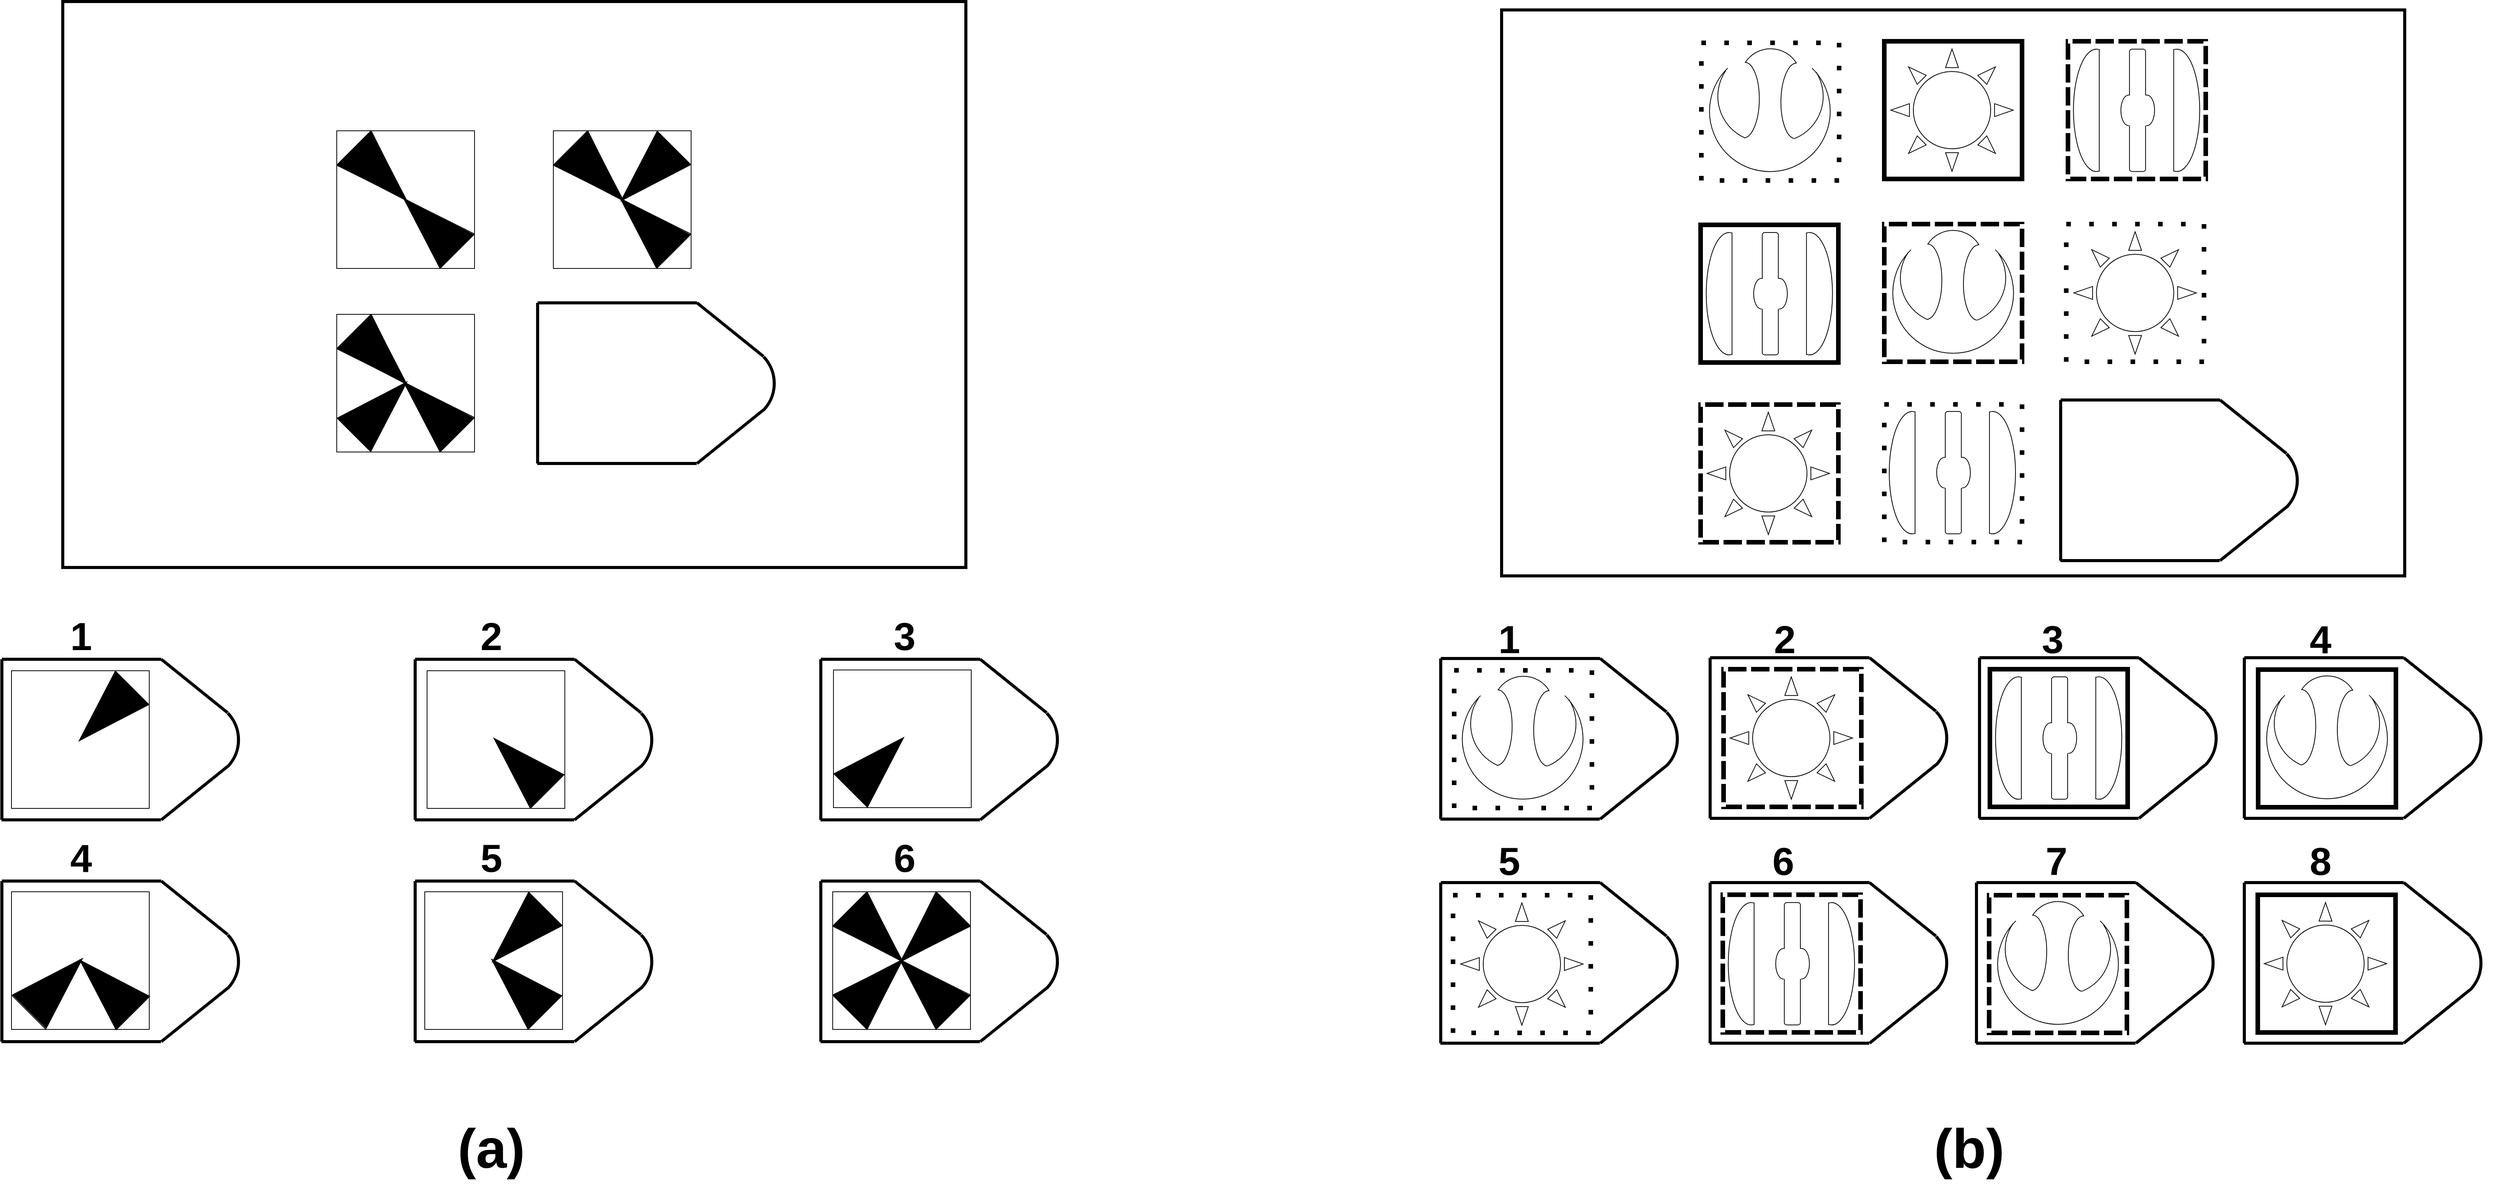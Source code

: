 <mxfile version="12.9.13" type="device"><diagram id="jksH0G1JqViHmrjZxsYp" name="Page-1"><mxGraphModel dx="2607" dy="2959" grid="1" gridSize="10" guides="1" tooltips="1" connect="1" arrows="1" fold="1" page="1" pageScale="1" pageWidth="827" pageHeight="1169" math="0" shadow="0"><root><mxCell id="0"/><mxCell id="1" parent="0"/><mxCell id="I-WeOvQa9Y4Ec-B1qsH_-151" value="" style="rounded=0;whiteSpace=wrap;html=1;fillColor=none;strokeWidth=4;" parent="1" vertex="1"><mxGeometry x="800" y="-30" width="1180" height="740" as="geometry"/></mxCell><mxCell id="NiwXGFYNFmS52FeRTaWE-9" value="" style="group" parent="1" vertex="1" connectable="0"><mxGeometry x="720" y="830" width="330.562" height="210" as="geometry"/></mxCell><mxCell id="NiwXGFYNFmS52FeRTaWE-10" value="" style="group" parent="NiwXGFYNFmS52FeRTaWE-9" vertex="1" connectable="0"><mxGeometry width="330.562" height="210" as="geometry"/></mxCell><mxCell id="NiwXGFYNFmS52FeRTaWE-11" value="" style="endArrow=none;html=1;strokeWidth=4;" parent="NiwXGFYNFmS52FeRTaWE-10" edge="1"><mxGeometry width="50" height="50" relative="1" as="geometry"><mxPoint x="208.744" as="sourcePoint"/><mxPoint x="0.451" as="targetPoint"/></mxGeometry></mxCell><mxCell id="NiwXGFYNFmS52FeRTaWE-12" value="" style="endArrow=none;html=1;strokeWidth=4;" parent="NiwXGFYNFmS52FeRTaWE-10" edge="1"><mxGeometry width="50" height="50" relative="1" as="geometry"><mxPoint x="0.451" y="210" as="sourcePoint"/><mxPoint x="0.451" as="targetPoint"/></mxGeometry></mxCell><mxCell id="NiwXGFYNFmS52FeRTaWE-13" value="" style="endArrow=none;html=1;strokeWidth=4;" parent="NiwXGFYNFmS52FeRTaWE-10" edge="1"><mxGeometry width="50" height="50" relative="1" as="geometry"><mxPoint x="208.293" y="210" as="sourcePoint"/><mxPoint y="210" as="targetPoint"/></mxGeometry></mxCell><mxCell id="NiwXGFYNFmS52FeRTaWE-14" value="" style="endArrow=none;html=1;strokeWidth=4;" parent="NiwXGFYNFmS52FeRTaWE-10" edge="1"><mxGeometry width="50" height="50" relative="1" as="geometry"><mxPoint x="208.744" as="sourcePoint"/><mxPoint x="295.533" y="70" as="targetPoint"/></mxGeometry></mxCell><mxCell id="NiwXGFYNFmS52FeRTaWE-15" value="" style="endArrow=none;html=1;strokeWidth=4;" parent="NiwXGFYNFmS52FeRTaWE-10" edge="1"><mxGeometry width="50" height="50" relative="1" as="geometry"><mxPoint x="295.533" y="140" as="sourcePoint"/><mxPoint x="208.744" y="210" as="targetPoint"/></mxGeometry></mxCell><mxCell id="NiwXGFYNFmS52FeRTaWE-16" value="" style="verticalLabelPosition=bottom;verticalAlign=top;html=1;shape=mxgraph.basic.arc;startAngle=0.755;endAngle=0.997;fillColor=none;direction=west;rotation=315;strokeWidth=4;" parent="NiwXGFYNFmS52FeRTaWE-10" vertex="1"><mxGeometry x="208.744" y="54.25" width="100.675" height="101.5" as="geometry"/></mxCell><mxCell id="NiwXGFYNFmS52FeRTaWE-132" value="" style="group" parent="NiwXGFYNFmS52FeRTaWE-10" vertex="1" connectable="0"><mxGeometry x="17" y="19" width="174" height="172" as="geometry"/></mxCell><mxCell id="NiwXGFYNFmS52FeRTaWE-152" value="" style="group" parent="NiwXGFYNFmS52FeRTaWE-10" vertex="1" connectable="0"><mxGeometry x="13" y="15" width="174" height="172" as="geometry"/></mxCell><mxCell id="NiwXGFYNFmS52FeRTaWE-153" value="" style="group" parent="NiwXGFYNFmS52FeRTaWE-152" vertex="1" connectable="0"><mxGeometry width="174" height="172" as="geometry"/></mxCell><mxCell id="NiwXGFYNFmS52FeRTaWE-154" value="" style="group" parent="NiwXGFYNFmS52FeRTaWE-153" vertex="1" connectable="0"><mxGeometry width="174" height="172" as="geometry"/></mxCell><mxCell id="NiwXGFYNFmS52FeRTaWE-155" value="" style="group" parent="NiwXGFYNFmS52FeRTaWE-154" vertex="1" connectable="0"><mxGeometry width="174" height="172" as="geometry"/></mxCell><mxCell id="NiwXGFYNFmS52FeRTaWE-156" value="" style="whiteSpace=wrap;html=1;aspect=fixed;fillColor=none;" parent="NiwXGFYNFmS52FeRTaWE-155" vertex="1"><mxGeometry width="180" height="180" as="geometry"/></mxCell><mxCell id="NiwXGFYNFmS52FeRTaWE-157" value="" style="endArrow=none;html=1;entryX=1;entryY=0.25;entryDx=0;entryDy=0;exitX=0.75;exitY=0;exitDx=0;exitDy=0;" parent="NiwXGFYNFmS52FeRTaWE-155" source="NiwXGFYNFmS52FeRTaWE-156" target="NiwXGFYNFmS52FeRTaWE-156" edge="1"><mxGeometry width="50" height="50" relative="1" as="geometry"><mxPoint x="90" y="210" as="sourcePoint"/><mxPoint x="140" y="160" as="targetPoint"/></mxGeometry></mxCell><mxCell id="NiwXGFYNFmS52FeRTaWE-166" value="a" style="triangle;whiteSpace=wrap;html=1;fillColor=#000000;rotation=45;direction=south;" parent="NiwXGFYNFmS52FeRTaWE-155" vertex="1"><mxGeometry x="92" y="8" width="62" height="98" as="geometry"/></mxCell><mxCell id="NiwXGFYNFmS52FeRTaWE-8" value="" style="group" parent="1" vertex="1" connectable="0"><mxGeometry x="1260" y="830" width="330.562" height="210" as="geometry"/></mxCell><mxCell id="NiwXGFYNFmS52FeRTaWE-1" value="" style="group" parent="NiwXGFYNFmS52FeRTaWE-8" vertex="1" connectable="0"><mxGeometry width="330.562" height="210" as="geometry"/></mxCell><mxCell id="NiwXGFYNFmS52FeRTaWE-3" value="" style="endArrow=none;html=1;strokeWidth=4;" parent="NiwXGFYNFmS52FeRTaWE-1" edge="1"><mxGeometry width="50" height="50" relative="1" as="geometry"><mxPoint x="208.744" as="sourcePoint"/><mxPoint x="0.451" as="targetPoint"/></mxGeometry></mxCell><mxCell id="NiwXGFYNFmS52FeRTaWE-2" value="" style="endArrow=none;html=1;strokeWidth=4;" parent="NiwXGFYNFmS52FeRTaWE-1" edge="1"><mxGeometry width="50" height="50" relative="1" as="geometry"><mxPoint x="0.451" y="210" as="sourcePoint"/><mxPoint x="0.451" as="targetPoint"/></mxGeometry></mxCell><mxCell id="NiwXGFYNFmS52FeRTaWE-4" value="" style="endArrow=none;html=1;strokeWidth=4;" parent="NiwXGFYNFmS52FeRTaWE-1" edge="1"><mxGeometry width="50" height="50" relative="1" as="geometry"><mxPoint x="208.293" y="210" as="sourcePoint"/><mxPoint y="210" as="targetPoint"/></mxGeometry></mxCell><mxCell id="NiwXGFYNFmS52FeRTaWE-5" value="" style="endArrow=none;html=1;strokeWidth=4;" parent="NiwXGFYNFmS52FeRTaWE-1" edge="1"><mxGeometry width="50" height="50" relative="1" as="geometry"><mxPoint x="208.744" as="sourcePoint"/><mxPoint x="295.533" y="70" as="targetPoint"/></mxGeometry></mxCell><mxCell id="NiwXGFYNFmS52FeRTaWE-6" value="" style="endArrow=none;html=1;strokeWidth=4;" parent="NiwXGFYNFmS52FeRTaWE-1" edge="1"><mxGeometry width="50" height="50" relative="1" as="geometry"><mxPoint x="295.533" y="140" as="sourcePoint"/><mxPoint x="208.744" y="210" as="targetPoint"/></mxGeometry></mxCell><mxCell id="NiwXGFYNFmS52FeRTaWE-7" value="" style="verticalLabelPosition=bottom;verticalAlign=top;html=1;shape=mxgraph.basic.arc;startAngle=0.755;endAngle=0.997;fillColor=none;direction=west;rotation=315;strokeWidth=4;" parent="NiwXGFYNFmS52FeRTaWE-1" vertex="1"><mxGeometry x="208.744" y="54.25" width="100.675" height="101.5" as="geometry"/></mxCell><mxCell id="NiwXGFYNFmS52FeRTaWE-179" value="" style="group" parent="NiwXGFYNFmS52FeRTaWE-1" vertex="1" connectable="0"><mxGeometry x="16" y="15" width="174" height="172" as="geometry"/></mxCell><mxCell id="NiwXGFYNFmS52FeRTaWE-180" value="" style="group" parent="NiwXGFYNFmS52FeRTaWE-179" vertex="1" connectable="0"><mxGeometry width="174" height="172" as="geometry"/></mxCell><mxCell id="NiwXGFYNFmS52FeRTaWE-181" value="" style="group" parent="NiwXGFYNFmS52FeRTaWE-180" vertex="1" connectable="0"><mxGeometry width="174" height="172" as="geometry"/></mxCell><mxCell id="NiwXGFYNFmS52FeRTaWE-182" value="" style="group" parent="NiwXGFYNFmS52FeRTaWE-181" vertex="1" connectable="0"><mxGeometry width="174" height="172" as="geometry"/></mxCell><mxCell id="NiwXGFYNFmS52FeRTaWE-183" value="" style="whiteSpace=wrap;html=1;aspect=fixed;fillColor=none;" parent="NiwXGFYNFmS52FeRTaWE-182" vertex="1"><mxGeometry width="180" height="180" as="geometry"/></mxCell><mxCell id="NiwXGFYNFmS52FeRTaWE-185" value="" style="endArrow=none;html=1;entryX=1;entryY=0.75;entryDx=0;entryDy=0;exitX=0.75;exitY=1;exitDx=0;exitDy=0;" parent="NiwXGFYNFmS52FeRTaWE-182" source="NiwXGFYNFmS52FeRTaWE-183" target="NiwXGFYNFmS52FeRTaWE-183" edge="1"><mxGeometry width="50" height="50" relative="1" as="geometry"><mxPoint y="230" as="sourcePoint"/><mxPoint x="50" y="180" as="targetPoint"/></mxGeometry></mxCell><mxCell id="NiwXGFYNFmS52FeRTaWE-194" value="a" style="triangle;whiteSpace=wrap;html=1;fillColor=#000000;rotation=45;direction=west;" parent="NiwXGFYNFmS52FeRTaWE-182" vertex="1"><mxGeometry x="73" y="92" width="98" height="62" as="geometry"/></mxCell><mxCell id="NiwXGFYNFmS52FeRTaWE-17" value="" style="group" parent="1" vertex="1" connectable="0"><mxGeometry x="1790" y="830" width="330.562" height="210" as="geometry"/></mxCell><mxCell id="NiwXGFYNFmS52FeRTaWE-18" value="" style="group" parent="NiwXGFYNFmS52FeRTaWE-17" vertex="1" connectable="0"><mxGeometry width="330.562" height="210" as="geometry"/></mxCell><mxCell id="NiwXGFYNFmS52FeRTaWE-19" value="" style="endArrow=none;html=1;strokeWidth=4;" parent="NiwXGFYNFmS52FeRTaWE-18" edge="1"><mxGeometry width="50" height="50" relative="1" as="geometry"><mxPoint x="208.744" as="sourcePoint"/><mxPoint x="0.451" as="targetPoint"/></mxGeometry></mxCell><mxCell id="NiwXGFYNFmS52FeRTaWE-20" value="" style="endArrow=none;html=1;strokeWidth=4;" parent="NiwXGFYNFmS52FeRTaWE-18" edge="1"><mxGeometry width="50" height="50" relative="1" as="geometry"><mxPoint x="0.451" y="210" as="sourcePoint"/><mxPoint x="0.451" as="targetPoint"/></mxGeometry></mxCell><mxCell id="NiwXGFYNFmS52FeRTaWE-21" value="" style="endArrow=none;html=1;strokeWidth=4;" parent="NiwXGFYNFmS52FeRTaWE-18" edge="1"><mxGeometry width="50" height="50" relative="1" as="geometry"><mxPoint x="208.293" y="210" as="sourcePoint"/><mxPoint y="210" as="targetPoint"/></mxGeometry></mxCell><mxCell id="NiwXGFYNFmS52FeRTaWE-22" value="" style="endArrow=none;html=1;strokeWidth=4;" parent="NiwXGFYNFmS52FeRTaWE-18" edge="1"><mxGeometry width="50" height="50" relative="1" as="geometry"><mxPoint x="208.744" as="sourcePoint"/><mxPoint x="295.533" y="70" as="targetPoint"/></mxGeometry></mxCell><mxCell id="NiwXGFYNFmS52FeRTaWE-23" value="" style="endArrow=none;html=1;strokeWidth=4;" parent="NiwXGFYNFmS52FeRTaWE-18" edge="1"><mxGeometry width="50" height="50" relative="1" as="geometry"><mxPoint x="295.533" y="140" as="sourcePoint"/><mxPoint x="208.744" y="210" as="targetPoint"/></mxGeometry></mxCell><mxCell id="NiwXGFYNFmS52FeRTaWE-24" value="" style="verticalLabelPosition=bottom;verticalAlign=top;html=1;shape=mxgraph.basic.arc;startAngle=0.755;endAngle=0.997;fillColor=none;direction=west;rotation=315;strokeWidth=4;" parent="NiwXGFYNFmS52FeRTaWE-18" vertex="1"><mxGeometry x="208.744" y="54.25" width="100.675" height="101.5" as="geometry"/></mxCell><mxCell id="NiwXGFYNFmS52FeRTaWE-196" value="" style="group" parent="NiwXGFYNFmS52FeRTaWE-18" vertex="1" connectable="0"><mxGeometry x="17" y="14" width="174" height="172" as="geometry"/></mxCell><mxCell id="NiwXGFYNFmS52FeRTaWE-197" value="" style="group" parent="NiwXGFYNFmS52FeRTaWE-196" vertex="1" connectable="0"><mxGeometry width="174" height="172" as="geometry"/></mxCell><mxCell id="NiwXGFYNFmS52FeRTaWE-198" value="" style="group" parent="NiwXGFYNFmS52FeRTaWE-197" vertex="1" connectable="0"><mxGeometry width="174" height="172" as="geometry"/></mxCell><mxCell id="NiwXGFYNFmS52FeRTaWE-199" value="" style="group" parent="NiwXGFYNFmS52FeRTaWE-198" vertex="1" connectable="0"><mxGeometry width="174" height="172" as="geometry"/></mxCell><mxCell id="NiwXGFYNFmS52FeRTaWE-200" value="" style="group" parent="NiwXGFYNFmS52FeRTaWE-199" vertex="1" connectable="0"><mxGeometry width="174" height="172" as="geometry"/></mxCell><mxCell id="NiwXGFYNFmS52FeRTaWE-201" value="" style="group" parent="NiwXGFYNFmS52FeRTaWE-200" vertex="1" connectable="0"><mxGeometry width="174" height="172" as="geometry"/></mxCell><mxCell id="NiwXGFYNFmS52FeRTaWE-202" value="" style="group" parent="NiwXGFYNFmS52FeRTaWE-201" vertex="1" connectable="0"><mxGeometry width="174" height="172" as="geometry"/></mxCell><mxCell id="NiwXGFYNFmS52FeRTaWE-203" value="" style="whiteSpace=wrap;html=1;aspect=fixed;fillColor=none;" parent="NiwXGFYNFmS52FeRTaWE-202" vertex="1"><mxGeometry width="180" height="180" as="geometry"/></mxCell><mxCell id="NiwXGFYNFmS52FeRTaWE-206" value="" style="endArrow=none;html=1;entryX=0.25;entryY=1;entryDx=0;entryDy=0;exitX=0;exitY=0.75;exitDx=0;exitDy=0;" parent="NiwXGFYNFmS52FeRTaWE-202" source="NiwXGFYNFmS52FeRTaWE-203" target="NiwXGFYNFmS52FeRTaWE-203" edge="1"><mxGeometry width="50" height="50" relative="1" as="geometry"><mxPoint x="30" y="260" as="sourcePoint"/><mxPoint x="80" y="210" as="targetPoint"/></mxGeometry></mxCell><mxCell id="NiwXGFYNFmS52FeRTaWE-215" value="a" style="triangle;whiteSpace=wrap;html=1;fillColor=#000000;rotation=45;direction=north;" parent="NiwXGFYNFmS52FeRTaWE-202" vertex="1"><mxGeometry x="26.12" y="74" width="62" height="98" as="geometry"/></mxCell><mxCell id="NiwXGFYNFmS52FeRTaWE-33" value="" style="group" parent="1" vertex="1" connectable="0"><mxGeometry x="1790" y="1120" width="330.562" height="210" as="geometry"/></mxCell><mxCell id="NiwXGFYNFmS52FeRTaWE-34" value="" style="group" parent="NiwXGFYNFmS52FeRTaWE-33" vertex="1" connectable="0"><mxGeometry width="330.562" height="210" as="geometry"/></mxCell><mxCell id="NiwXGFYNFmS52FeRTaWE-35" value="" style="endArrow=none;html=1;strokeWidth=4;" parent="NiwXGFYNFmS52FeRTaWE-34" edge="1"><mxGeometry width="50" height="50" relative="1" as="geometry"><mxPoint x="208.744" as="sourcePoint"/><mxPoint x="0.451" as="targetPoint"/></mxGeometry></mxCell><mxCell id="NiwXGFYNFmS52FeRTaWE-36" value="" style="endArrow=none;html=1;strokeWidth=4;" parent="NiwXGFYNFmS52FeRTaWE-34" edge="1"><mxGeometry width="50" height="50" relative="1" as="geometry"><mxPoint x="0.451" y="210" as="sourcePoint"/><mxPoint x="0.451" as="targetPoint"/></mxGeometry></mxCell><mxCell id="NiwXGFYNFmS52FeRTaWE-37" value="" style="endArrow=none;html=1;strokeWidth=4;" parent="NiwXGFYNFmS52FeRTaWE-34" edge="1"><mxGeometry width="50" height="50" relative="1" as="geometry"><mxPoint x="208.293" y="210" as="sourcePoint"/><mxPoint y="210" as="targetPoint"/></mxGeometry></mxCell><mxCell id="NiwXGFYNFmS52FeRTaWE-38" value="" style="endArrow=none;html=1;strokeWidth=4;" parent="NiwXGFYNFmS52FeRTaWE-34" edge="1"><mxGeometry width="50" height="50" relative="1" as="geometry"><mxPoint x="208.744" as="sourcePoint"/><mxPoint x="295.533" y="70" as="targetPoint"/></mxGeometry></mxCell><mxCell id="NiwXGFYNFmS52FeRTaWE-39" value="" style="endArrow=none;html=1;strokeWidth=4;" parent="NiwXGFYNFmS52FeRTaWE-34" edge="1"><mxGeometry width="50" height="50" relative="1" as="geometry"><mxPoint x="295.533" y="140" as="sourcePoint"/><mxPoint x="208.744" y="210" as="targetPoint"/></mxGeometry></mxCell><mxCell id="NiwXGFYNFmS52FeRTaWE-40" value="" style="verticalLabelPosition=bottom;verticalAlign=top;html=1;shape=mxgraph.basic.arc;startAngle=0.755;endAngle=0.997;fillColor=none;direction=west;rotation=315;strokeWidth=4;" parent="NiwXGFYNFmS52FeRTaWE-34" vertex="1"><mxGeometry x="208.744" y="54.25" width="100.675" height="101.5" as="geometry"/></mxCell><mxCell id="NiwXGFYNFmS52FeRTaWE-71" value="" style="group" parent="NiwXGFYNFmS52FeRTaWE-34" vertex="1" connectable="0"><mxGeometry x="16" y="14" width="174" height="172" as="geometry"/></mxCell><mxCell id="NiwXGFYNFmS52FeRTaWE-72" value="" style="group" parent="NiwXGFYNFmS52FeRTaWE-71" vertex="1" connectable="0"><mxGeometry width="174" height="172" as="geometry"/></mxCell><mxCell id="NiwXGFYNFmS52FeRTaWE-73" value="" style="whiteSpace=wrap;html=1;aspect=fixed;fillColor=none;" parent="NiwXGFYNFmS52FeRTaWE-72" vertex="1"><mxGeometry width="180" height="180" as="geometry"/></mxCell><mxCell id="NiwXGFYNFmS52FeRTaWE-74" value="" style="endArrow=none;html=1;entryX=1;entryY=0.25;entryDx=0;entryDy=0;exitX=0.75;exitY=0;exitDx=0;exitDy=0;" parent="NiwXGFYNFmS52FeRTaWE-72" source="NiwXGFYNFmS52FeRTaWE-73" target="NiwXGFYNFmS52FeRTaWE-73" edge="1"><mxGeometry width="50" height="50" relative="1" as="geometry"><mxPoint x="90" y="210" as="sourcePoint"/><mxPoint x="140" y="160" as="targetPoint"/></mxGeometry></mxCell><mxCell id="NiwXGFYNFmS52FeRTaWE-75" value="" style="endArrow=none;html=1;entryX=1;entryY=0.75;entryDx=0;entryDy=0;exitX=0.75;exitY=1;exitDx=0;exitDy=0;" parent="NiwXGFYNFmS52FeRTaWE-72" source="NiwXGFYNFmS52FeRTaWE-73" target="NiwXGFYNFmS52FeRTaWE-73" edge="1"><mxGeometry width="50" height="50" relative="1" as="geometry"><mxPoint y="230" as="sourcePoint"/><mxPoint x="50" y="180" as="targetPoint"/></mxGeometry></mxCell><mxCell id="NiwXGFYNFmS52FeRTaWE-76" value="" style="endArrow=none;html=1;entryX=0.25;entryY=1;entryDx=0;entryDy=0;exitX=0;exitY=0.75;exitDx=0;exitDy=0;" parent="NiwXGFYNFmS52FeRTaWE-72" source="NiwXGFYNFmS52FeRTaWE-73" target="NiwXGFYNFmS52FeRTaWE-73" edge="1"><mxGeometry width="50" height="50" relative="1" as="geometry"><mxPoint x="30" y="260" as="sourcePoint"/><mxPoint x="80" y="210" as="targetPoint"/></mxGeometry></mxCell><mxCell id="NiwXGFYNFmS52FeRTaWE-77" value="" style="endArrow=none;html=1;entryX=0.25;entryY=0;entryDx=0;entryDy=0;exitX=0;exitY=0.25;exitDx=0;exitDy=0;" parent="NiwXGFYNFmS52FeRTaWE-72" source="NiwXGFYNFmS52FeRTaWE-73" target="NiwXGFYNFmS52FeRTaWE-73" edge="1"><mxGeometry width="50" height="50" relative="1" as="geometry"><mxPoint x="-10" y="270" as="sourcePoint"/><mxPoint x="40" y="220" as="targetPoint"/></mxGeometry></mxCell><mxCell id="NiwXGFYNFmS52FeRTaWE-78" value="" style="endArrow=none;html=1;entryX=1;entryY=0.25;entryDx=0;entryDy=0;exitX=0;exitY=0.75;exitDx=0;exitDy=0;" parent="NiwXGFYNFmS52FeRTaWE-72" source="NiwXGFYNFmS52FeRTaWE-73" target="NiwXGFYNFmS52FeRTaWE-73" edge="1"><mxGeometry width="50" height="50" relative="1" as="geometry"><mxPoint x="-90" y="260" as="sourcePoint"/><mxPoint x="-40" y="210" as="targetPoint"/></mxGeometry></mxCell><mxCell id="NiwXGFYNFmS52FeRTaWE-79" value="" style="endArrow=none;html=1;entryX=0.75;entryY=0;entryDx=0;entryDy=0;exitX=0.25;exitY=1;exitDx=0;exitDy=0;" parent="NiwXGFYNFmS52FeRTaWE-72" source="NiwXGFYNFmS52FeRTaWE-73" target="NiwXGFYNFmS52FeRTaWE-73" edge="1"><mxGeometry width="50" height="50" relative="1" as="geometry"><mxPoint x="-20" y="290" as="sourcePoint"/><mxPoint x="30" y="240" as="targetPoint"/></mxGeometry></mxCell><mxCell id="NiwXGFYNFmS52FeRTaWE-80" value="" style="endArrow=none;html=1;entryX=0.25;entryY=0;entryDx=0;entryDy=0;exitX=0.75;exitY=1;exitDx=0;exitDy=0;" parent="NiwXGFYNFmS52FeRTaWE-72" source="NiwXGFYNFmS52FeRTaWE-73" target="NiwXGFYNFmS52FeRTaWE-73" edge="1"><mxGeometry width="50" height="50" relative="1" as="geometry"><mxPoint x="-170" y="260" as="sourcePoint"/><mxPoint x="-120" y="210" as="targetPoint"/></mxGeometry></mxCell><mxCell id="NiwXGFYNFmS52FeRTaWE-81" value="" style="endArrow=none;html=1;entryX=0;entryY=0.25;entryDx=0;entryDy=0;exitX=1;exitY=0.75;exitDx=0;exitDy=0;" parent="NiwXGFYNFmS52FeRTaWE-72" source="NiwXGFYNFmS52FeRTaWE-73" target="NiwXGFYNFmS52FeRTaWE-73" edge="1"><mxGeometry width="50" height="50" relative="1" as="geometry"><mxPoint x="-50" y="310" as="sourcePoint"/><mxPoint y="260" as="targetPoint"/></mxGeometry></mxCell><mxCell id="NiwXGFYNFmS52FeRTaWE-82" value="a" style="triangle;whiteSpace=wrap;html=1;fillColor=#000000;rotation=45;" parent="NiwXGFYNFmS52FeRTaWE-72" vertex="1"><mxGeometry x="8.12" y="26" width="98" height="62" as="geometry"/></mxCell><mxCell id="NiwXGFYNFmS52FeRTaWE-83" value="a" style="triangle;whiteSpace=wrap;html=1;fillColor=#000000;rotation=45;direction=south;" parent="NiwXGFYNFmS52FeRTaWE-72" vertex="1"><mxGeometry x="92" y="8" width="62" height="98" as="geometry"/></mxCell><mxCell id="NiwXGFYNFmS52FeRTaWE-84" value="a" style="triangle;whiteSpace=wrap;html=1;fillColor=#000000;rotation=45;direction=west;" parent="NiwXGFYNFmS52FeRTaWE-72" vertex="1"><mxGeometry x="73" y="92" width="98" height="62" as="geometry"/></mxCell><mxCell id="NiwXGFYNFmS52FeRTaWE-85" value="a" style="triangle;whiteSpace=wrap;html=1;fillColor=#000000;rotation=45;direction=north;" parent="NiwXGFYNFmS52FeRTaWE-72" vertex="1"><mxGeometry x="26.12" y="74" width="62" height="98" as="geometry"/></mxCell><mxCell id="NiwXGFYNFmS52FeRTaWE-25" value="" style="group" parent="1" vertex="1" connectable="0"><mxGeometry x="1260" y="1120" width="330.562" height="210" as="geometry"/></mxCell><mxCell id="NiwXGFYNFmS52FeRTaWE-26" value="" style="group" parent="NiwXGFYNFmS52FeRTaWE-25" vertex="1" connectable="0"><mxGeometry width="330.562" height="210" as="geometry"/></mxCell><mxCell id="NiwXGFYNFmS52FeRTaWE-27" value="" style="endArrow=none;html=1;strokeWidth=4;" parent="NiwXGFYNFmS52FeRTaWE-26" edge="1"><mxGeometry width="50" height="50" relative="1" as="geometry"><mxPoint x="208.744" as="sourcePoint"/><mxPoint x="0.451" as="targetPoint"/></mxGeometry></mxCell><mxCell id="NiwXGFYNFmS52FeRTaWE-28" value="" style="endArrow=none;html=1;strokeWidth=4;" parent="NiwXGFYNFmS52FeRTaWE-26" edge="1"><mxGeometry width="50" height="50" relative="1" as="geometry"><mxPoint x="0.451" y="210" as="sourcePoint"/><mxPoint x="0.451" as="targetPoint"/></mxGeometry></mxCell><mxCell id="NiwXGFYNFmS52FeRTaWE-29" value="" style="endArrow=none;html=1;strokeWidth=4;" parent="NiwXGFYNFmS52FeRTaWE-26" edge="1"><mxGeometry width="50" height="50" relative="1" as="geometry"><mxPoint x="208.293" y="210" as="sourcePoint"/><mxPoint y="210" as="targetPoint"/></mxGeometry></mxCell><mxCell id="NiwXGFYNFmS52FeRTaWE-30" value="" style="endArrow=none;html=1;strokeWidth=4;" parent="NiwXGFYNFmS52FeRTaWE-26" edge="1"><mxGeometry width="50" height="50" relative="1" as="geometry"><mxPoint x="208.744" as="sourcePoint"/><mxPoint x="295.533" y="70" as="targetPoint"/></mxGeometry></mxCell><mxCell id="NiwXGFYNFmS52FeRTaWE-31" value="" style="endArrow=none;html=1;strokeWidth=4;" parent="NiwXGFYNFmS52FeRTaWE-26" edge="1"><mxGeometry width="50" height="50" relative="1" as="geometry"><mxPoint x="295.533" y="140" as="sourcePoint"/><mxPoint x="208.744" y="210" as="targetPoint"/></mxGeometry></mxCell><mxCell id="NiwXGFYNFmS52FeRTaWE-32" value="" style="verticalLabelPosition=bottom;verticalAlign=top;html=1;shape=mxgraph.basic.arc;startAngle=0.755;endAngle=0.997;fillColor=none;direction=west;rotation=315;strokeWidth=4;" parent="NiwXGFYNFmS52FeRTaWE-26" vertex="1"><mxGeometry x="208.744" y="54.25" width="100.675" height="101.5" as="geometry"/></mxCell><mxCell id="NiwXGFYNFmS52FeRTaWE-86" value="" style="group" parent="NiwXGFYNFmS52FeRTaWE-26" vertex="1" connectable="0"><mxGeometry x="13" y="14" width="174" height="172" as="geometry"/></mxCell><mxCell id="NiwXGFYNFmS52FeRTaWE-87" value="" style="group" parent="NiwXGFYNFmS52FeRTaWE-86" vertex="1" connectable="0"><mxGeometry width="174" height="172" as="geometry"/></mxCell><mxCell id="NiwXGFYNFmS52FeRTaWE-88" value="" style="whiteSpace=wrap;html=1;aspect=fixed;fillColor=none;" parent="NiwXGFYNFmS52FeRTaWE-87" vertex="1"><mxGeometry width="180" height="180" as="geometry"/></mxCell><mxCell id="NiwXGFYNFmS52FeRTaWE-89" value="" style="endArrow=none;html=1;entryX=1;entryY=0.25;entryDx=0;entryDy=0;exitX=0.75;exitY=0;exitDx=0;exitDy=0;" parent="NiwXGFYNFmS52FeRTaWE-87" source="NiwXGFYNFmS52FeRTaWE-88" target="NiwXGFYNFmS52FeRTaWE-88" edge="1"><mxGeometry width="50" height="50" relative="1" as="geometry"><mxPoint x="90" y="210" as="sourcePoint"/><mxPoint x="140" y="160" as="targetPoint"/></mxGeometry></mxCell><mxCell id="NiwXGFYNFmS52FeRTaWE-90" value="" style="endArrow=none;html=1;entryX=1;entryY=0.75;entryDx=0;entryDy=0;exitX=0.75;exitY=1;exitDx=0;exitDy=0;" parent="NiwXGFYNFmS52FeRTaWE-87" source="NiwXGFYNFmS52FeRTaWE-88" target="NiwXGFYNFmS52FeRTaWE-88" edge="1"><mxGeometry width="50" height="50" relative="1" as="geometry"><mxPoint y="230" as="sourcePoint"/><mxPoint x="50" y="180" as="targetPoint"/></mxGeometry></mxCell><mxCell id="NiwXGFYNFmS52FeRTaWE-98" value="a" style="triangle;whiteSpace=wrap;html=1;fillColor=#000000;rotation=45;direction=south;" parent="NiwXGFYNFmS52FeRTaWE-87" vertex="1"><mxGeometry x="92" y="8" width="62" height="98" as="geometry"/></mxCell><mxCell id="NiwXGFYNFmS52FeRTaWE-99" value="a" style="triangle;whiteSpace=wrap;html=1;fillColor=#000000;rotation=45;direction=west;" parent="NiwXGFYNFmS52FeRTaWE-87" vertex="1"><mxGeometry x="73" y="92" width="98" height="62" as="geometry"/></mxCell><mxCell id="NiwXGFYNFmS52FeRTaWE-41" value="" style="group" parent="1" vertex="1" connectable="0"><mxGeometry x="720" y="1120" width="330.562" height="210" as="geometry"/></mxCell><mxCell id="NiwXGFYNFmS52FeRTaWE-42" value="" style="group" parent="NiwXGFYNFmS52FeRTaWE-41" vertex="1" connectable="0"><mxGeometry width="330.562" height="210" as="geometry"/></mxCell><mxCell id="NiwXGFYNFmS52FeRTaWE-43" value="" style="endArrow=none;html=1;strokeWidth=4;" parent="NiwXGFYNFmS52FeRTaWE-42" edge="1"><mxGeometry width="50" height="50" relative="1" as="geometry"><mxPoint x="208.744" as="sourcePoint"/><mxPoint x="0.451" as="targetPoint"/></mxGeometry></mxCell><mxCell id="NiwXGFYNFmS52FeRTaWE-44" value="" style="endArrow=none;html=1;strokeWidth=4;" parent="NiwXGFYNFmS52FeRTaWE-42" edge="1"><mxGeometry width="50" height="50" relative="1" as="geometry"><mxPoint x="0.451" y="210" as="sourcePoint"/><mxPoint x="0.451" as="targetPoint"/></mxGeometry></mxCell><mxCell id="NiwXGFYNFmS52FeRTaWE-45" value="" style="endArrow=none;html=1;strokeWidth=4;" parent="NiwXGFYNFmS52FeRTaWE-42" edge="1"><mxGeometry width="50" height="50" relative="1" as="geometry"><mxPoint x="208.293" y="210" as="sourcePoint"/><mxPoint y="210" as="targetPoint"/></mxGeometry></mxCell><mxCell id="NiwXGFYNFmS52FeRTaWE-46" value="" style="endArrow=none;html=1;strokeWidth=4;" parent="NiwXGFYNFmS52FeRTaWE-42" edge="1"><mxGeometry width="50" height="50" relative="1" as="geometry"><mxPoint x="208.744" as="sourcePoint"/><mxPoint x="295.533" y="70" as="targetPoint"/></mxGeometry></mxCell><mxCell id="NiwXGFYNFmS52FeRTaWE-47" value="" style="endArrow=none;html=1;strokeWidth=4;" parent="NiwXGFYNFmS52FeRTaWE-42" edge="1"><mxGeometry width="50" height="50" relative="1" as="geometry"><mxPoint x="295.533" y="140" as="sourcePoint"/><mxPoint x="208.744" y="210" as="targetPoint"/></mxGeometry></mxCell><mxCell id="NiwXGFYNFmS52FeRTaWE-48" value="" style="verticalLabelPosition=bottom;verticalAlign=top;html=1;shape=mxgraph.basic.arc;startAngle=0.755;endAngle=0.997;fillColor=none;direction=west;rotation=315;strokeWidth=4;" parent="NiwXGFYNFmS52FeRTaWE-42" vertex="1"><mxGeometry x="208.744" y="54.25" width="100.675" height="101.5" as="geometry"/></mxCell><mxCell id="NiwXGFYNFmS52FeRTaWE-117" value="" style="group" parent="NiwXGFYNFmS52FeRTaWE-42" vertex="1" connectable="0"><mxGeometry x="17" y="14" width="174" height="172" as="geometry"/></mxCell><mxCell id="NiwXGFYNFmS52FeRTaWE-118" value="" style="group" parent="NiwXGFYNFmS52FeRTaWE-117" vertex="1" connectable="0"><mxGeometry width="174" height="172" as="geometry"/></mxCell><mxCell id="NiwXGFYNFmS52FeRTaWE-119" value="" style="whiteSpace=wrap;html=1;aspect=fixed;fillColor=none;" parent="NiwXGFYNFmS52FeRTaWE-118" vertex="1"><mxGeometry x="-4" width="180" height="180" as="geometry"/></mxCell><mxCell id="NiwXGFYNFmS52FeRTaWE-121" value="" style="endArrow=none;html=1;entryX=1;entryY=0.75;entryDx=0;entryDy=0;exitX=0.75;exitY=1;exitDx=0;exitDy=0;" parent="NiwXGFYNFmS52FeRTaWE-118" source="NiwXGFYNFmS52FeRTaWE-119" target="NiwXGFYNFmS52FeRTaWE-119" edge="1"><mxGeometry width="50" height="50" relative="1" as="geometry"><mxPoint y="230" as="sourcePoint"/><mxPoint x="50" y="180" as="targetPoint"/></mxGeometry></mxCell><mxCell id="NiwXGFYNFmS52FeRTaWE-122" value="" style="endArrow=none;html=1;entryX=0.25;entryY=1;entryDx=0;entryDy=0;exitX=0;exitY=0.75;exitDx=0;exitDy=0;" parent="NiwXGFYNFmS52FeRTaWE-118" source="NiwXGFYNFmS52FeRTaWE-119" target="NiwXGFYNFmS52FeRTaWE-119" edge="1"><mxGeometry width="50" height="50" relative="1" as="geometry"><mxPoint x="30" y="260" as="sourcePoint"/><mxPoint x="80" y="210" as="targetPoint"/></mxGeometry></mxCell><mxCell id="NiwXGFYNFmS52FeRTaWE-130" value="a" style="triangle;whiteSpace=wrap;html=1;fillColor=#000000;rotation=45;direction=west;" parent="NiwXGFYNFmS52FeRTaWE-118" vertex="1"><mxGeometry x="71" y="93" width="98" height="62" as="geometry"/></mxCell><mxCell id="NiwXGFYNFmS52FeRTaWE-131" value="a" style="triangle;whiteSpace=wrap;html=1;fillColor=#000000;rotation=45;direction=north;" parent="NiwXGFYNFmS52FeRTaWE-118" vertex="1"><mxGeometry x="23.12" y="73" width="62" height="98" as="geometry"/></mxCell><mxCell id="NiwXGFYNFmS52FeRTaWE-50" value="&lt;h1&gt;&lt;font style=&quot;font-size: 51px&quot;&gt;1&lt;/font&gt;&lt;/h1&gt;" style="text;html=1;strokeColor=none;fillColor=none;align=center;verticalAlign=middle;whiteSpace=wrap;rounded=0;" parent="1" vertex="1"><mxGeometry x="784" y="770" width="80" height="60" as="geometry"/></mxCell><mxCell id="NiwXGFYNFmS52FeRTaWE-51" value="&lt;h1&gt;&lt;font style=&quot;font-size: 51px&quot;&gt;2&lt;/font&gt;&lt;/h1&gt;" style="text;html=1;strokeColor=none;fillColor=none;align=center;verticalAlign=middle;whiteSpace=wrap;rounded=0;" parent="1" vertex="1"><mxGeometry x="1320" y="770" width="80" height="60" as="geometry"/></mxCell><mxCell id="NiwXGFYNFmS52FeRTaWE-52" value="&lt;h1&gt;&lt;font style=&quot;font-size: 51px&quot;&gt;3&lt;/font&gt;&lt;/h1&gt;" style="text;html=1;strokeColor=none;fillColor=none;align=center;verticalAlign=middle;whiteSpace=wrap;rounded=0;" parent="1" vertex="1"><mxGeometry x="1860" y="770" width="80" height="60" as="geometry"/></mxCell><mxCell id="NiwXGFYNFmS52FeRTaWE-53" value="&lt;h1&gt;&lt;font style=&quot;font-size: 51px&quot;&gt;4&lt;/font&gt;&lt;/h1&gt;" style="text;html=1;strokeColor=none;fillColor=none;align=center;verticalAlign=middle;whiteSpace=wrap;rounded=0;" parent="1" vertex="1"><mxGeometry x="784" y="1060" width="80" height="60" as="geometry"/></mxCell><mxCell id="NiwXGFYNFmS52FeRTaWE-54" value="&lt;h1&gt;&lt;font style=&quot;font-size: 51px&quot;&gt;5&lt;/font&gt;&lt;/h1&gt;" style="text;html=1;strokeColor=none;fillColor=none;align=center;verticalAlign=middle;whiteSpace=wrap;rounded=0;" parent="1" vertex="1"><mxGeometry x="1320" y="1060" width="80" height="60" as="geometry"/></mxCell><mxCell id="NiwXGFYNFmS52FeRTaWE-55" value="&lt;h1&gt;&lt;font style=&quot;font-size: 51px&quot;&gt;6&lt;/font&gt;&lt;/h1&gt;" style="text;html=1;strokeColor=none;fillColor=none;align=center;verticalAlign=middle;whiteSpace=wrap;rounded=0;" parent="1" vertex="1"><mxGeometry x="1860" y="1060" width="80" height="60" as="geometry"/></mxCell><mxCell id="NiwXGFYNFmS52FeRTaWE-175" value="" style="group" parent="1" vertex="1" connectable="0"><mxGeometry x="1441" y="139" width="174" height="172" as="geometry"/></mxCell><mxCell id="NiwXGFYNFmS52FeRTaWE-151" value="" style="group" parent="NiwXGFYNFmS52FeRTaWE-175" vertex="1" connectable="0"><mxGeometry width="174" height="172" as="geometry"/></mxCell><mxCell id="I-WeOvQa9Y4Ec-B1qsH_-161" value="" style="group" parent="NiwXGFYNFmS52FeRTaWE-151" vertex="1" connectable="0"><mxGeometry width="174" height="172" as="geometry"/></mxCell><mxCell id="I-WeOvQa9Y4Ec-B1qsH_-137" value="" style="whiteSpace=wrap;html=1;aspect=fixed;fillColor=none;" parent="I-WeOvQa9Y4Ec-B1qsH_-161" vertex="1"><mxGeometry width="180" height="180" as="geometry"/></mxCell><mxCell id="I-WeOvQa9Y4Ec-B1qsH_-138" value="" style="endArrow=none;html=1;entryX=1;entryY=0.25;entryDx=0;entryDy=0;exitX=0.75;exitY=0;exitDx=0;exitDy=0;" parent="I-WeOvQa9Y4Ec-B1qsH_-161" source="I-WeOvQa9Y4Ec-B1qsH_-137" target="I-WeOvQa9Y4Ec-B1qsH_-137" edge="1"><mxGeometry width="50" height="50" relative="1" as="geometry"><mxPoint x="90" y="210" as="sourcePoint"/><mxPoint x="140" y="160" as="targetPoint"/></mxGeometry></mxCell><mxCell id="I-WeOvQa9Y4Ec-B1qsH_-139" value="" style="endArrow=none;html=1;entryX=1;entryY=0.75;entryDx=0;entryDy=0;exitX=0.75;exitY=1;exitDx=0;exitDy=0;" parent="I-WeOvQa9Y4Ec-B1qsH_-161" source="I-WeOvQa9Y4Ec-B1qsH_-137" target="I-WeOvQa9Y4Ec-B1qsH_-137" edge="1"><mxGeometry width="50" height="50" relative="1" as="geometry"><mxPoint y="230" as="sourcePoint"/><mxPoint x="50" y="180" as="targetPoint"/></mxGeometry></mxCell><mxCell id="I-WeOvQa9Y4Ec-B1qsH_-141" value="" style="endArrow=none;html=1;entryX=0.25;entryY=0;entryDx=0;entryDy=0;exitX=0;exitY=0.25;exitDx=0;exitDy=0;" parent="I-WeOvQa9Y4Ec-B1qsH_-161" source="I-WeOvQa9Y4Ec-B1qsH_-137" target="I-WeOvQa9Y4Ec-B1qsH_-137" edge="1"><mxGeometry width="50" height="50" relative="1" as="geometry"><mxPoint x="-10" y="270" as="sourcePoint"/><mxPoint x="40" y="220" as="targetPoint"/></mxGeometry></mxCell><mxCell id="I-WeOvQa9Y4Ec-B1qsH_-144" value="" style="endArrow=none;html=1;entryX=0.25;entryY=0;entryDx=0;entryDy=0;exitX=0.75;exitY=1;exitDx=0;exitDy=0;" parent="I-WeOvQa9Y4Ec-B1qsH_-161" source="I-WeOvQa9Y4Ec-B1qsH_-137" target="I-WeOvQa9Y4Ec-B1qsH_-137" edge="1"><mxGeometry width="50" height="50" relative="1" as="geometry"><mxPoint x="-170" y="260" as="sourcePoint"/><mxPoint x="-120" y="210" as="targetPoint"/></mxGeometry></mxCell><mxCell id="I-WeOvQa9Y4Ec-B1qsH_-145" value="" style="endArrow=none;html=1;entryX=0;entryY=0.25;entryDx=0;entryDy=0;exitX=1;exitY=0.75;exitDx=0;exitDy=0;" parent="I-WeOvQa9Y4Ec-B1qsH_-161" source="I-WeOvQa9Y4Ec-B1qsH_-137" target="I-WeOvQa9Y4Ec-B1qsH_-137" edge="1"><mxGeometry width="50" height="50" relative="1" as="geometry"><mxPoint x="-50" y="310" as="sourcePoint"/><mxPoint y="260" as="targetPoint"/></mxGeometry></mxCell><mxCell id="I-WeOvQa9Y4Ec-B1qsH_-146" value="a" style="triangle;whiteSpace=wrap;html=1;fillColor=#000000;rotation=45;" parent="I-WeOvQa9Y4Ec-B1qsH_-161" vertex="1"><mxGeometry x="8.12" y="26" width="98" height="62" as="geometry"/></mxCell><mxCell id="NiwXGFYNFmS52FeRTaWE-67" value="a" style="triangle;whiteSpace=wrap;html=1;fillColor=#000000;rotation=45;direction=south;" parent="I-WeOvQa9Y4Ec-B1qsH_-161" vertex="1"><mxGeometry x="92" y="8" width="62" height="98" as="geometry"/></mxCell><mxCell id="NiwXGFYNFmS52FeRTaWE-68" value="a" style="triangle;whiteSpace=wrap;html=1;fillColor=#000000;rotation=45;direction=west;" parent="I-WeOvQa9Y4Ec-B1qsH_-161" vertex="1"><mxGeometry x="73" y="92" width="98" height="62" as="geometry"/></mxCell><mxCell id="NiwXGFYNFmS52FeRTaWE-236" value="" style="group" parent="1" vertex="1" connectable="0"><mxGeometry x="1158" y="139" width="180" height="180" as="geometry"/></mxCell><mxCell id="NiwXGFYNFmS52FeRTaWE-239" value="" style="group" parent="NiwXGFYNFmS52FeRTaWE-236" vertex="1" connectable="0"><mxGeometry width="180" height="180" as="geometry"/></mxCell><mxCell id="NiwXGFYNFmS52FeRTaWE-243" value="" style="whiteSpace=wrap;html=1;aspect=fixed;fillColor=none;" parent="NiwXGFYNFmS52FeRTaWE-239" vertex="1"><mxGeometry width="180" height="180" as="geometry"/></mxCell><mxCell id="NiwXGFYNFmS52FeRTaWE-245" value="" style="endArrow=none;html=1;entryX=1;entryY=0.75;entryDx=0;entryDy=0;exitX=0.75;exitY=1;exitDx=0;exitDy=0;" parent="NiwXGFYNFmS52FeRTaWE-239" source="NiwXGFYNFmS52FeRTaWE-243" target="NiwXGFYNFmS52FeRTaWE-243" edge="1"><mxGeometry width="50" height="50" relative="1" as="geometry"><mxPoint y="230" as="sourcePoint"/><mxPoint x="50" y="180" as="targetPoint"/></mxGeometry></mxCell><mxCell id="NiwXGFYNFmS52FeRTaWE-247" value="" style="endArrow=none;html=1;entryX=0.25;entryY=0;entryDx=0;entryDy=0;exitX=0;exitY=0.25;exitDx=0;exitDy=0;" parent="NiwXGFYNFmS52FeRTaWE-239" source="NiwXGFYNFmS52FeRTaWE-243" target="NiwXGFYNFmS52FeRTaWE-243" edge="1"><mxGeometry width="50" height="50" relative="1" as="geometry"><mxPoint x="-10" y="270" as="sourcePoint"/><mxPoint x="40" y="220" as="targetPoint"/></mxGeometry></mxCell><mxCell id="NiwXGFYNFmS52FeRTaWE-250" value="" style="endArrow=none;html=1;entryX=0.25;entryY=0;entryDx=0;entryDy=0;exitX=0.75;exitY=1;exitDx=0;exitDy=0;" parent="NiwXGFYNFmS52FeRTaWE-239" source="NiwXGFYNFmS52FeRTaWE-243" target="NiwXGFYNFmS52FeRTaWE-243" edge="1"><mxGeometry width="50" height="50" relative="1" as="geometry"><mxPoint x="-170" y="260" as="sourcePoint"/><mxPoint x="-120" y="210" as="targetPoint"/></mxGeometry></mxCell><mxCell id="NiwXGFYNFmS52FeRTaWE-251" value="" style="endArrow=none;html=1;entryX=0;entryY=0.25;entryDx=0;entryDy=0;exitX=1;exitY=0.75;exitDx=0;exitDy=0;" parent="NiwXGFYNFmS52FeRTaWE-239" source="NiwXGFYNFmS52FeRTaWE-243" target="NiwXGFYNFmS52FeRTaWE-243" edge="1"><mxGeometry width="50" height="50" relative="1" as="geometry"><mxPoint x="-50" y="310" as="sourcePoint"/><mxPoint y="260" as="targetPoint"/></mxGeometry></mxCell><mxCell id="NiwXGFYNFmS52FeRTaWE-252" value="a" style="triangle;whiteSpace=wrap;html=1;fillColor=#000000;rotation=45;" parent="NiwXGFYNFmS52FeRTaWE-239" vertex="1"><mxGeometry x="8.12" y="26" width="98" height="62" as="geometry"/></mxCell><mxCell id="NiwXGFYNFmS52FeRTaWE-254" value="a" style="triangle;whiteSpace=wrap;html=1;fillColor=#000000;rotation=45;direction=west;" parent="NiwXGFYNFmS52FeRTaWE-239" vertex="1"><mxGeometry x="73" y="92" width="98" height="62" as="geometry"/></mxCell><mxCell id="NiwXGFYNFmS52FeRTaWE-256" value="" style="group" parent="1" vertex="1" connectable="0"><mxGeometry x="1158" y="379" width="180" height="180" as="geometry"/></mxCell><mxCell id="NiwXGFYNFmS52FeRTaWE-257" value="" style="group" parent="NiwXGFYNFmS52FeRTaWE-256" vertex="1" connectable="0"><mxGeometry width="180" height="180" as="geometry"/></mxCell><mxCell id="NiwXGFYNFmS52FeRTaWE-258" value="" style="group" parent="NiwXGFYNFmS52FeRTaWE-257" vertex="1" connectable="0"><mxGeometry width="180" height="180" as="geometry"/></mxCell><mxCell id="NiwXGFYNFmS52FeRTaWE-259" value="" style="group" parent="NiwXGFYNFmS52FeRTaWE-258" vertex="1" connectable="0"><mxGeometry width="180" height="180" as="geometry"/></mxCell><mxCell id="NiwXGFYNFmS52FeRTaWE-261" value="" style="group" parent="NiwXGFYNFmS52FeRTaWE-259" vertex="1" connectable="0"><mxGeometry width="180" height="180" as="geometry"/></mxCell><mxCell id="NiwXGFYNFmS52FeRTaWE-263" value="" style="whiteSpace=wrap;html=1;aspect=fixed;fillColor=none;" parent="NiwXGFYNFmS52FeRTaWE-261" vertex="1"><mxGeometry width="180" height="180" as="geometry"/></mxCell><mxCell id="NiwXGFYNFmS52FeRTaWE-265" value="" style="endArrow=none;html=1;entryX=1;entryY=0.75;entryDx=0;entryDy=0;exitX=0.75;exitY=1;exitDx=0;exitDy=0;" parent="NiwXGFYNFmS52FeRTaWE-261" source="NiwXGFYNFmS52FeRTaWE-263" target="NiwXGFYNFmS52FeRTaWE-263" edge="1"><mxGeometry width="50" height="50" relative="1" as="geometry"><mxPoint y="230" as="sourcePoint"/><mxPoint x="50" y="180" as="targetPoint"/></mxGeometry></mxCell><mxCell id="NiwXGFYNFmS52FeRTaWE-266" value="" style="endArrow=none;html=1;entryX=0.25;entryY=1;entryDx=0;entryDy=0;exitX=0;exitY=0.75;exitDx=0;exitDy=0;" parent="NiwXGFYNFmS52FeRTaWE-261" source="NiwXGFYNFmS52FeRTaWE-263" target="NiwXGFYNFmS52FeRTaWE-263" edge="1"><mxGeometry width="50" height="50" relative="1" as="geometry"><mxPoint x="30" y="260" as="sourcePoint"/><mxPoint x="80" y="210" as="targetPoint"/></mxGeometry></mxCell><mxCell id="NiwXGFYNFmS52FeRTaWE-267" value="" style="endArrow=none;html=1;entryX=0.25;entryY=0;entryDx=0;entryDy=0;exitX=0;exitY=0.25;exitDx=0;exitDy=0;" parent="NiwXGFYNFmS52FeRTaWE-261" source="NiwXGFYNFmS52FeRTaWE-263" target="NiwXGFYNFmS52FeRTaWE-263" edge="1"><mxGeometry width="50" height="50" relative="1" as="geometry"><mxPoint x="-10" y="270" as="sourcePoint"/><mxPoint x="40" y="220" as="targetPoint"/></mxGeometry></mxCell><mxCell id="NiwXGFYNFmS52FeRTaWE-270" value="" style="endArrow=none;html=1;entryX=0.25;entryY=0;entryDx=0;entryDy=0;exitX=0.75;exitY=1;exitDx=0;exitDy=0;" parent="NiwXGFYNFmS52FeRTaWE-261" source="NiwXGFYNFmS52FeRTaWE-263" target="NiwXGFYNFmS52FeRTaWE-263" edge="1"><mxGeometry width="50" height="50" relative="1" as="geometry"><mxPoint x="-170" y="260" as="sourcePoint"/><mxPoint x="-120" y="210" as="targetPoint"/></mxGeometry></mxCell><mxCell id="NiwXGFYNFmS52FeRTaWE-271" value="" style="endArrow=none;html=1;entryX=0;entryY=0.25;entryDx=0;entryDy=0;exitX=1;exitY=0.75;exitDx=0;exitDy=0;" parent="NiwXGFYNFmS52FeRTaWE-261" source="NiwXGFYNFmS52FeRTaWE-263" target="NiwXGFYNFmS52FeRTaWE-263" edge="1"><mxGeometry width="50" height="50" relative="1" as="geometry"><mxPoint x="-50" y="310" as="sourcePoint"/><mxPoint y="260" as="targetPoint"/></mxGeometry></mxCell><mxCell id="NiwXGFYNFmS52FeRTaWE-272" value="a" style="triangle;whiteSpace=wrap;html=1;fillColor=#000000;rotation=45;" parent="NiwXGFYNFmS52FeRTaWE-261" vertex="1"><mxGeometry x="8.12" y="26" width="98" height="62" as="geometry"/></mxCell><mxCell id="NiwXGFYNFmS52FeRTaWE-274" value="a" style="triangle;whiteSpace=wrap;html=1;fillColor=#000000;rotation=45;direction=west;" parent="NiwXGFYNFmS52FeRTaWE-261" vertex="1"><mxGeometry x="73" y="92" width="98" height="62" as="geometry"/></mxCell><mxCell id="NiwXGFYNFmS52FeRTaWE-275" value="a" style="triangle;whiteSpace=wrap;html=1;fillColor=#000000;rotation=45;direction=north;" parent="NiwXGFYNFmS52FeRTaWE-261" vertex="1"><mxGeometry x="26.12" y="74" width="62" height="98" as="geometry"/></mxCell><mxCell id="NiwXGFYNFmS52FeRTaWE-276" value="" style="group" parent="1" vertex="1" connectable="0"><mxGeometry x="1420" y="364" width="330.562" height="210" as="geometry"/></mxCell><mxCell id="NiwXGFYNFmS52FeRTaWE-277" value="" style="group" parent="NiwXGFYNFmS52FeRTaWE-276" vertex="1" connectable="0"><mxGeometry width="330.562" height="210" as="geometry"/></mxCell><mxCell id="NiwXGFYNFmS52FeRTaWE-278" value="" style="endArrow=none;html=1;strokeWidth=4;" parent="NiwXGFYNFmS52FeRTaWE-277" edge="1"><mxGeometry width="50" height="50" relative="1" as="geometry"><mxPoint x="208.744" as="sourcePoint"/><mxPoint x="0.451" as="targetPoint"/></mxGeometry></mxCell><mxCell id="NiwXGFYNFmS52FeRTaWE-279" value="" style="endArrow=none;html=1;strokeWidth=4;" parent="NiwXGFYNFmS52FeRTaWE-277" edge="1"><mxGeometry width="50" height="50" relative="1" as="geometry"><mxPoint x="0.451" y="210" as="sourcePoint"/><mxPoint x="0.451" as="targetPoint"/></mxGeometry></mxCell><mxCell id="NiwXGFYNFmS52FeRTaWE-280" value="" style="endArrow=none;html=1;strokeWidth=4;" parent="NiwXGFYNFmS52FeRTaWE-277" edge="1"><mxGeometry width="50" height="50" relative="1" as="geometry"><mxPoint x="208.293" y="210" as="sourcePoint"/><mxPoint y="210" as="targetPoint"/></mxGeometry></mxCell><mxCell id="NiwXGFYNFmS52FeRTaWE-281" value="" style="endArrow=none;html=1;strokeWidth=4;" parent="NiwXGFYNFmS52FeRTaWE-277" edge="1"><mxGeometry width="50" height="50" relative="1" as="geometry"><mxPoint x="208.744" as="sourcePoint"/><mxPoint x="295.533" y="70" as="targetPoint"/></mxGeometry></mxCell><mxCell id="NiwXGFYNFmS52FeRTaWE-282" value="" style="endArrow=none;html=1;strokeWidth=4;" parent="NiwXGFYNFmS52FeRTaWE-277" edge="1"><mxGeometry width="50" height="50" relative="1" as="geometry"><mxPoint x="295.533" y="140" as="sourcePoint"/><mxPoint x="208.744" y="210" as="targetPoint"/></mxGeometry></mxCell><mxCell id="NiwXGFYNFmS52FeRTaWE-283" value="" style="verticalLabelPosition=bottom;verticalAlign=top;html=1;shape=mxgraph.basic.arc;startAngle=0.755;endAngle=0.997;fillColor=none;direction=west;rotation=315;strokeWidth=4;" parent="NiwXGFYNFmS52FeRTaWE-277" vertex="1"><mxGeometry x="208.744" y="54.25" width="100.675" height="101.5" as="geometry"/></mxCell><mxCell id="DJVekBcL0Vunq9zLqkoI-177" value="&lt;h1&gt;&lt;font style=&quot;font-size: 72px&quot;&gt;(a)&lt;/font&gt;&lt;/h1&gt;" style="text;html=1;strokeColor=none;fillColor=none;align=center;verticalAlign=middle;whiteSpace=wrap;rounded=0;" parent="1" vertex="1"><mxGeometry x="1320" y="1440" width="80" height="60" as="geometry"/></mxCell><mxCell id="DJVekBcL0Vunq9zLqkoI-178" value="&lt;h1&gt;&lt;font style=&quot;font-size: 72px&quot;&gt;(b)&lt;/font&gt;&lt;/h1&gt;" style="text;html=1;strokeColor=none;fillColor=none;align=center;verticalAlign=middle;whiteSpace=wrap;rounded=0;" parent="1" vertex="1"><mxGeometry x="3251.42" y="1440" width="80" height="60" as="geometry"/></mxCell><mxCell id="XtaT0ejiW2yCquZMCRZA-217" value="" style="rounded=0;whiteSpace=wrap;html=1;strokeColor=#000000;strokeWidth=4;fillColor=none;" vertex="1" parent="1"><mxGeometry x="2680" y="-19" width="1180" height="740" as="geometry"/></mxCell><mxCell id="XtaT0ejiW2yCquZMCRZA-218" value="&lt;h1&gt;&lt;font style=&quot;font-size: 51px&quot;&gt;1&lt;/font&gt;&lt;/h1&gt;" style="text;html=1;strokeColor=none;fillColor=none;align=center;verticalAlign=middle;whiteSpace=wrap;rounded=0;" vertex="1" parent="1"><mxGeometry x="2650" y="774" width="80" height="60" as="geometry"/></mxCell><mxCell id="XtaT0ejiW2yCquZMCRZA-219" value="&lt;h1&gt;&lt;font style=&quot;font-size: 51px&quot;&gt;2&lt;/font&gt;&lt;/h1&gt;" style="text;html=1;strokeColor=none;fillColor=none;align=center;verticalAlign=middle;whiteSpace=wrap;rounded=0;" vertex="1" parent="1"><mxGeometry x="3010" y="774" width="80" height="60" as="geometry"/></mxCell><mxCell id="XtaT0ejiW2yCquZMCRZA-220" value="&lt;h1&gt;&lt;font style=&quot;font-size: 51px&quot;&gt;3&lt;/font&gt;&lt;/h1&gt;" style="text;html=1;strokeColor=none;fillColor=none;align=center;verticalAlign=middle;whiteSpace=wrap;rounded=0;" vertex="1" parent="1"><mxGeometry x="3360" y="774" width="80" height="60" as="geometry"/></mxCell><mxCell id="XtaT0ejiW2yCquZMCRZA-221" value="&lt;h1&gt;&lt;font style=&quot;font-size: 51px&quot;&gt;4&lt;/font&gt;&lt;/h1&gt;" style="text;html=1;strokeColor=none;fillColor=none;align=center;verticalAlign=middle;whiteSpace=wrap;rounded=0;" vertex="1" parent="1"><mxGeometry x="3710" y="774" width="80" height="60" as="geometry"/></mxCell><mxCell id="XtaT0ejiW2yCquZMCRZA-222" value="&lt;h1&gt;&lt;font style=&quot;font-size: 51px&quot;&gt;5&lt;/font&gt;&lt;/h1&gt;" style="text;html=1;strokeColor=none;fillColor=none;align=center;verticalAlign=middle;whiteSpace=wrap;rounded=0;" vertex="1" parent="1"><mxGeometry x="2650" y="1064" width="80" height="60" as="geometry"/></mxCell><mxCell id="XtaT0ejiW2yCquZMCRZA-223" value="&lt;h1&gt;&lt;font style=&quot;font-size: 51px&quot;&gt;6&lt;/font&gt;&lt;/h1&gt;" style="text;html=1;strokeColor=none;fillColor=none;align=center;verticalAlign=middle;whiteSpace=wrap;rounded=0;" vertex="1" parent="1"><mxGeometry x="3008.49" y="1064" width="80" height="60" as="geometry"/></mxCell><mxCell id="XtaT0ejiW2yCquZMCRZA-224" value="&lt;h1&gt;&lt;font style=&quot;font-size: 51px&quot;&gt;7&lt;/font&gt;&lt;/h1&gt;" style="text;html=1;strokeColor=none;fillColor=none;align=center;verticalAlign=middle;whiteSpace=wrap;rounded=0;" vertex="1" parent="1"><mxGeometry x="3365" y="1064" width="80" height="60" as="geometry"/></mxCell><mxCell id="XtaT0ejiW2yCquZMCRZA-225" value="&lt;h1&gt;&lt;font style=&quot;font-size: 51px&quot;&gt;8&lt;/font&gt;&lt;/h1&gt;" style="text;html=1;strokeColor=none;fillColor=none;align=center;verticalAlign=middle;whiteSpace=wrap;rounded=0;" vertex="1" parent="1"><mxGeometry x="3710" y="1064" width="80" height="60" as="geometry"/></mxCell><mxCell id="XtaT0ejiW2yCquZMCRZA-226" value="" style="group" vertex="1" connectable="0" parent="1"><mxGeometry x="3410" y="491" width="330.562" height="210" as="geometry"/></mxCell><mxCell id="XtaT0ejiW2yCquZMCRZA-227" value="" style="endArrow=none;html=1;strokeWidth=4;" edge="1" parent="XtaT0ejiW2yCquZMCRZA-226"><mxGeometry width="50" height="50" relative="1" as="geometry"><mxPoint x="0.451" y="210" as="sourcePoint"/><mxPoint x="0.451" as="targetPoint"/></mxGeometry></mxCell><mxCell id="XtaT0ejiW2yCquZMCRZA-228" value="" style="endArrow=none;html=1;strokeWidth=4;" edge="1" parent="XtaT0ejiW2yCquZMCRZA-226"><mxGeometry width="50" height="50" relative="1" as="geometry"><mxPoint x="208.744" as="sourcePoint"/><mxPoint x="0.451" as="targetPoint"/></mxGeometry></mxCell><mxCell id="XtaT0ejiW2yCquZMCRZA-229" value="" style="endArrow=none;html=1;strokeWidth=4;" edge="1" parent="XtaT0ejiW2yCquZMCRZA-226"><mxGeometry width="50" height="50" relative="1" as="geometry"><mxPoint x="208.293" y="210" as="sourcePoint"/><mxPoint y="210" as="targetPoint"/></mxGeometry></mxCell><mxCell id="XtaT0ejiW2yCquZMCRZA-230" value="" style="endArrow=none;html=1;strokeWidth=4;" edge="1" parent="XtaT0ejiW2yCquZMCRZA-226"><mxGeometry width="50" height="50" relative="1" as="geometry"><mxPoint x="208.744" as="sourcePoint"/><mxPoint x="295.533" y="70" as="targetPoint"/></mxGeometry></mxCell><mxCell id="XtaT0ejiW2yCquZMCRZA-231" value="" style="endArrow=none;html=1;strokeWidth=4;" edge="1" parent="XtaT0ejiW2yCquZMCRZA-226"><mxGeometry width="50" height="50" relative="1" as="geometry"><mxPoint x="295.533" y="140" as="sourcePoint"/><mxPoint x="208.744" y="210" as="targetPoint"/></mxGeometry></mxCell><mxCell id="XtaT0ejiW2yCquZMCRZA-232" value="" style="verticalLabelPosition=bottom;verticalAlign=top;html=1;shape=mxgraph.basic.arc;startAngle=0.755;endAngle=0.997;fillColor=none;direction=west;rotation=315;strokeWidth=4;" vertex="1" parent="XtaT0ejiW2yCquZMCRZA-226"><mxGeometry x="208.744" y="54.25" width="100.675" height="101.5" as="geometry"/></mxCell><mxCell id="XtaT0ejiW2yCquZMCRZA-233" value="" style="verticalLabelPosition=bottom;verticalAlign=top;html=1;shape=mxgraph.basic.arc;startAngle=0.755;endAngle=0.997;fillColor=none;direction=west;rotation=315;strokeWidth=4;" vertex="1" parent="1"><mxGeometry x="2808.744" y="883.25" width="100.675" height="101.5" as="geometry"/></mxCell><mxCell id="XtaT0ejiW2yCquZMCRZA-234" value="" style="verticalLabelPosition=bottom;verticalAlign=top;html=1;shape=mxgraph.basic.arc;startAngle=0.755;endAngle=0.997;fillColor=none;direction=west;rotation=315;strokeWidth=4;" vertex="1" parent="1"><mxGeometry x="2808.744" y="1176.25" width="100.675" height="101.5" as="geometry"/></mxCell><mxCell id="XtaT0ejiW2yCquZMCRZA-235" value="" style="verticalLabelPosition=bottom;verticalAlign=top;html=1;shape=mxgraph.basic.arc;startAngle=0.755;endAngle=0.997;fillColor=none;direction=west;rotation=315;strokeWidth=4;" vertex="1" parent="1"><mxGeometry x="3160.744" y="1176.25" width="100.675" height="101.5" as="geometry"/></mxCell><mxCell id="XtaT0ejiW2yCquZMCRZA-236" value="" style="verticalLabelPosition=bottom;verticalAlign=top;html=1;shape=mxgraph.basic.arc;startAngle=0.755;endAngle=0.997;fillColor=none;direction=west;rotation=315;strokeWidth=4;" vertex="1" parent="1"><mxGeometry x="3512.744" y="882.25" width="100.675" height="101.5" as="geometry"/></mxCell><mxCell id="XtaT0ejiW2yCquZMCRZA-237" value="" style="verticalLabelPosition=bottom;verticalAlign=top;html=1;shape=mxgraph.basic.arc;startAngle=0.755;endAngle=0.997;fillColor=none;direction=west;rotation=315;strokeWidth=4;" vertex="1" parent="1"><mxGeometry x="3160.744" y="882.25" width="100.675" height="101.5" as="geometry"/></mxCell><mxCell id="XtaT0ejiW2yCquZMCRZA-238" value="" style="group" vertex="1" connectable="0" parent="1"><mxGeometry x="3650" y="1122" width="330.562" height="210" as="geometry"/></mxCell><mxCell id="XtaT0ejiW2yCquZMCRZA-239" value="" style="endArrow=none;html=1;strokeWidth=4;" edge="1" parent="XtaT0ejiW2yCquZMCRZA-238"><mxGeometry width="50" height="50" relative="1" as="geometry"><mxPoint x="0.451" y="210" as="sourcePoint"/><mxPoint x="0.451" as="targetPoint"/></mxGeometry></mxCell><mxCell id="XtaT0ejiW2yCquZMCRZA-240" value="" style="endArrow=none;html=1;strokeWidth=4;" edge="1" parent="XtaT0ejiW2yCquZMCRZA-238"><mxGeometry width="50" height="50" relative="1" as="geometry"><mxPoint x="208.744" as="sourcePoint"/><mxPoint x="0.451" as="targetPoint"/></mxGeometry></mxCell><mxCell id="XtaT0ejiW2yCquZMCRZA-241" value="" style="endArrow=none;html=1;strokeWidth=4;" edge="1" parent="XtaT0ejiW2yCquZMCRZA-238"><mxGeometry width="50" height="50" relative="1" as="geometry"><mxPoint x="208.293" y="210" as="sourcePoint"/><mxPoint y="210" as="targetPoint"/></mxGeometry></mxCell><mxCell id="XtaT0ejiW2yCquZMCRZA-242" value="" style="endArrow=none;html=1;strokeWidth=4;" edge="1" parent="XtaT0ejiW2yCquZMCRZA-238"><mxGeometry width="50" height="50" relative="1" as="geometry"><mxPoint x="208.744" as="sourcePoint"/><mxPoint x="296" y="70" as="targetPoint"/></mxGeometry></mxCell><mxCell id="XtaT0ejiW2yCquZMCRZA-243" value="" style="endArrow=none;html=1;strokeWidth=4;" edge="1" parent="XtaT0ejiW2yCquZMCRZA-238"><mxGeometry width="50" height="50" relative="1" as="geometry"><mxPoint x="295.533" y="140" as="sourcePoint"/><mxPoint x="208.744" y="210" as="targetPoint"/></mxGeometry></mxCell><mxCell id="XtaT0ejiW2yCquZMCRZA-244" value="" style="verticalLabelPosition=bottom;verticalAlign=top;html=1;shape=mxgraph.basic.arc;startAngle=0.755;endAngle=0.997;fillColor=none;direction=west;rotation=315;strokeWidth=4;" vertex="1" parent="XtaT0ejiW2yCquZMCRZA-238"><mxGeometry x="208.744" y="54.25" width="100.675" height="101.5" as="geometry"/></mxCell><mxCell id="XtaT0ejiW2yCquZMCRZA-245" value="" style="group" vertex="1" connectable="0" parent="XtaT0ejiW2yCquZMCRZA-238"><mxGeometry x="18" y="16" width="180" height="180" as="geometry"/></mxCell><mxCell id="XtaT0ejiW2yCquZMCRZA-246" value="" style="whiteSpace=wrap;html=1;aspect=fixed;strokeColor=#000000;strokeWidth=6;fillColor=none;" vertex="1" parent="XtaT0ejiW2yCquZMCRZA-245"><mxGeometry width="180" height="180" as="geometry"/></mxCell><mxCell id="XtaT0ejiW2yCquZMCRZA-247" value="" style="group" vertex="1" connectable="0" parent="XtaT0ejiW2yCquZMCRZA-245"><mxGeometry width="180" height="180" as="geometry"/></mxCell><mxCell id="XtaT0ejiW2yCquZMCRZA-248" value="" style="verticalLabelPosition=bottom;verticalAlign=top;html=1;shape=mxgraph.basic.sun" vertex="1" parent="XtaT0ejiW2yCquZMCRZA-247"><mxGeometry x="8.49" y="10" width="160" height="160" as="geometry"/></mxCell><mxCell id="XtaT0ejiW2yCquZMCRZA-249" value="" style="group" vertex="1" connectable="0" parent="1"><mxGeometry x="3300" y="1122" width="330.562" height="218.003" as="geometry"/></mxCell><mxCell id="XtaT0ejiW2yCquZMCRZA-250" value="" style="endArrow=none;html=1;strokeWidth=4;" edge="1" parent="XtaT0ejiW2yCquZMCRZA-249"><mxGeometry width="50" height="50" relative="1" as="geometry"><mxPoint x="0.451" y="210" as="sourcePoint"/><mxPoint x="0.451" as="targetPoint"/></mxGeometry></mxCell><mxCell id="XtaT0ejiW2yCquZMCRZA-251" value="" style="endArrow=none;html=1;strokeWidth=4;" edge="1" parent="XtaT0ejiW2yCquZMCRZA-249"><mxGeometry width="50" height="50" relative="1" as="geometry"><mxPoint x="208.744" as="sourcePoint"/><mxPoint x="0.451" as="targetPoint"/></mxGeometry></mxCell><mxCell id="XtaT0ejiW2yCquZMCRZA-252" value="" style="endArrow=none;html=1;strokeWidth=4;" edge="1" parent="XtaT0ejiW2yCquZMCRZA-249"><mxGeometry width="50" height="50" relative="1" as="geometry"><mxPoint x="208.293" y="210" as="sourcePoint"/><mxPoint y="210" as="targetPoint"/></mxGeometry></mxCell><mxCell id="XtaT0ejiW2yCquZMCRZA-253" value="" style="endArrow=none;html=1;strokeWidth=4;" edge="1" parent="XtaT0ejiW2yCquZMCRZA-249"><mxGeometry width="50" height="50" relative="1" as="geometry"><mxPoint x="208.744" as="sourcePoint"/><mxPoint x="296" y="70" as="targetPoint"/></mxGeometry></mxCell><mxCell id="XtaT0ejiW2yCquZMCRZA-254" value="" style="endArrow=none;html=1;strokeWidth=4;" edge="1" parent="XtaT0ejiW2yCquZMCRZA-249"><mxGeometry width="50" height="50" relative="1" as="geometry"><mxPoint x="295.533" y="140" as="sourcePoint"/><mxPoint x="208.744" y="210" as="targetPoint"/></mxGeometry></mxCell><mxCell id="XtaT0ejiW2yCquZMCRZA-255" value="" style="verticalLabelPosition=bottom;verticalAlign=top;html=1;shape=mxgraph.basic.arc;startAngle=0.755;endAngle=0.997;fillColor=none;direction=west;rotation=315;strokeWidth=4;" vertex="1" parent="XtaT0ejiW2yCquZMCRZA-249"><mxGeometry x="208.744" y="54.25" width="100.675" height="101.5" as="geometry"/></mxCell><mxCell id="XtaT0ejiW2yCquZMCRZA-256" value="" style="group" vertex="1" connectable="0" parent="XtaT0ejiW2yCquZMCRZA-249"><mxGeometry x="17" y="16.5" width="201.503" height="201.503" as="geometry"/></mxCell><mxCell id="XtaT0ejiW2yCquZMCRZA-257" value="" style="group" vertex="1" connectable="0" parent="XtaT0ejiW2yCquZMCRZA-256"><mxGeometry width="201.503" height="201.503" as="geometry"/></mxCell><mxCell id="XtaT0ejiW2yCquZMCRZA-258" value="" style="whiteSpace=wrap;html=1;aspect=fixed;strokeColor=#000000;strokeWidth=6;fillColor=none;" vertex="1" parent="XtaT0ejiW2yCquZMCRZA-257"><mxGeometry width="180" height="180" as="geometry"/></mxCell><mxCell id="XtaT0ejiW2yCquZMCRZA-259" value="" style="whiteSpace=wrap;html=1;aspect=fixed;strokeColor=#FFFFFF;strokeWidth=6;fillColor=none;dashed=1;dashPattern=1 4;perimeterSpacing=0;rounded=0;glass=0;shadow=0;comic=0;" vertex="1" parent="XtaT0ejiW2yCquZMCRZA-257"><mxGeometry width="180" height="180" as="geometry"/></mxCell><mxCell id="XtaT0ejiW2yCquZMCRZA-260" value="" style="group" vertex="1" connectable="0" parent="XtaT0ejiW2yCquZMCRZA-257"><mxGeometry x="-21.497" y="-21.497" width="223.0" height="223.0" as="geometry"/></mxCell><mxCell id="XtaT0ejiW2yCquZMCRZA-261" value="" style="verticalLabelPosition=bottom;verticalAlign=top;html=1;shape=mxgraph.basic.arc;startAngle=0.248;endAngle=0.002;direction=east;rotation=315;" vertex="1" parent="XtaT0ejiW2yCquZMCRZA-260"><mxGeometry x="32.658" y="32.658" width="157.685" height="157.685" as="geometry"/></mxCell><mxCell id="XtaT0ejiW2yCquZMCRZA-262" value="" style="verticalLabelPosition=bottom;verticalAlign=top;html=1;shape=mxgraph.basic.arc;startAngle=0.657;endAngle=0.938;rotation=1;direction=west;" vertex="1" parent="XtaT0ejiW2yCquZMCRZA-260"><mxGeometry x="62.223" y="32.658" width="117.919" height="118.609" as="geometry"/></mxCell><mxCell id="XtaT0ejiW2yCquZMCRZA-263" value="" style="verticalLabelPosition=bottom;verticalAlign=top;html=1;shape=mxgraph.basic.arc;startAngle=0.657;endAngle=0.938;rotation=1;direction=west;flipH=1;" vertex="1" parent="XtaT0ejiW2yCquZMCRZA-260"><mxGeometry x="42.513" y="32.658" width="117.919" height="118.609" as="geometry"/></mxCell><mxCell id="XtaT0ejiW2yCquZMCRZA-264" value="" style="verticalLabelPosition=bottom;verticalAlign=top;html=1;shape=mxgraph.basic.arc;startAngle=0.5;endAngle=0.988;rotation=1;direction=west;" vertex="1" parent="XtaT0ejiW2yCquZMCRZA-260"><mxGeometry x="57.296" y="47.441" width="39.421" height="98.898" as="geometry"/></mxCell><mxCell id="XtaT0ejiW2yCquZMCRZA-265" value="" style="verticalLabelPosition=bottom;verticalAlign=top;html=1;shape=mxgraph.basic.arc;startAngle=0.5;endAngle=0.988;rotation=1;direction=west;flipH=1;" vertex="1" parent="XtaT0ejiW2yCquZMCRZA-260"><mxGeometry x="124.952" y="48.426" width="39.421" height="98.898" as="geometry"/></mxCell><mxCell id="XtaT0ejiW2yCquZMCRZA-266" value="" style="verticalLabelPosition=bottom;verticalAlign=top;html=1;shape=mxgraph.basic.arc;startAngle=0.839;endAngle=0.162;" vertex="1" parent="XtaT0ejiW2yCquZMCRZA-260"><mxGeometry x="72.079" y="29.701" width="78.842" height="78.497" as="geometry"/></mxCell><mxCell id="XtaT0ejiW2yCquZMCRZA-267" value="" style="group" vertex="1" connectable="0" parent="1"><mxGeometry x="2952" y="1122" width="295.533" height="210" as="geometry"/></mxCell><mxCell id="XtaT0ejiW2yCquZMCRZA-268" value="" style="endArrow=none;html=1;strokeWidth=4;" edge="1" parent="XtaT0ejiW2yCquZMCRZA-267"><mxGeometry width="50" height="50" relative="1" as="geometry"><mxPoint x="0.451" y="210" as="sourcePoint"/><mxPoint x="0.451" as="targetPoint"/></mxGeometry></mxCell><mxCell id="XtaT0ejiW2yCquZMCRZA-269" value="" style="endArrow=none;html=1;strokeWidth=4;" edge="1" parent="XtaT0ejiW2yCquZMCRZA-267"><mxGeometry width="50" height="50" relative="1" as="geometry"><mxPoint x="208.744" as="sourcePoint"/><mxPoint x="0.451" as="targetPoint"/></mxGeometry></mxCell><mxCell id="XtaT0ejiW2yCquZMCRZA-270" value="" style="endArrow=none;html=1;strokeWidth=4;" edge="1" parent="XtaT0ejiW2yCquZMCRZA-267"><mxGeometry width="50" height="50" relative="1" as="geometry"><mxPoint x="208.293" y="210" as="sourcePoint"/><mxPoint y="210" as="targetPoint"/></mxGeometry></mxCell><mxCell id="XtaT0ejiW2yCquZMCRZA-271" value="" style="endArrow=none;html=1;strokeWidth=4;" edge="1" parent="XtaT0ejiW2yCquZMCRZA-267"><mxGeometry width="50" height="50" relative="1" as="geometry"><mxPoint x="208.744" as="sourcePoint"/><mxPoint x="295.533" y="70" as="targetPoint"/></mxGeometry></mxCell><mxCell id="XtaT0ejiW2yCquZMCRZA-272" value="" style="endArrow=none;html=1;strokeWidth=4;" edge="1" parent="XtaT0ejiW2yCquZMCRZA-267"><mxGeometry width="50" height="50" relative="1" as="geometry"><mxPoint x="295.533" y="140" as="sourcePoint"/><mxPoint x="208.744" y="210" as="targetPoint"/></mxGeometry></mxCell><mxCell id="XtaT0ejiW2yCquZMCRZA-273" value="" style="group" vertex="1" connectable="0" parent="XtaT0ejiW2yCquZMCRZA-267"><mxGeometry x="17" y="15.88" width="183.17" height="180.25" as="geometry"/></mxCell><mxCell id="XtaT0ejiW2yCquZMCRZA-274" value="" style="whiteSpace=wrap;html=1;aspect=fixed;strokeColor=#000000;strokeWidth=6;fillColor=none;" vertex="1" parent="XtaT0ejiW2yCquZMCRZA-273"><mxGeometry width="180" height="180" as="geometry"/></mxCell><mxCell id="XtaT0ejiW2yCquZMCRZA-275" value="" style="whiteSpace=wrap;html=1;aspect=fixed;strokeColor=#FFFFFF;strokeWidth=6;fillColor=none;dashed=1;dashPattern=1 4;perimeterSpacing=0;rounded=0;glass=0;shadow=0;comic=0;" vertex="1" parent="XtaT0ejiW2yCquZMCRZA-273"><mxGeometry width="180" height="180" as="geometry"/></mxCell><mxCell id="XtaT0ejiW2yCquZMCRZA-276" value="" style="group" vertex="1" connectable="0" parent="XtaT0ejiW2yCquZMCRZA-273"><mxGeometry x="3.17" y="0.25" width="180" height="180" as="geometry"/></mxCell><mxCell id="XtaT0ejiW2yCquZMCRZA-277" value="" style="group" vertex="1" connectable="0" parent="XtaT0ejiW2yCquZMCRZA-276"><mxGeometry x="-1" width="180" height="180" as="geometry"/></mxCell><mxCell id="XtaT0ejiW2yCquZMCRZA-278" value="" style="group" vertex="1" connectable="0" parent="XtaT0ejiW2yCquZMCRZA-277"><mxGeometry width="180" height="180" as="geometry"/></mxCell><mxCell id="XtaT0ejiW2yCquZMCRZA-279" value="" style="group" vertex="1" connectable="0" parent="XtaT0ejiW2yCquZMCRZA-278"><mxGeometry x="5" y="10" width="164.99" height="160" as="geometry"/></mxCell><mxCell id="XtaT0ejiW2yCquZMCRZA-280" value="" style="verticalLabelPosition=bottom;verticalAlign=top;html=1;shape=mxgraph.basic.arc;startAngle=0.479;endAngle=0.021;rotation=-180;" vertex="1" parent="XtaT0ejiW2yCquZMCRZA-279"><mxGeometry x="104.99" width="60" height="160" as="geometry"/></mxCell><mxCell id="XtaT0ejiW2yCquZMCRZA-281" value="" style="endArrow=none;html=1;" edge="1" parent="XtaT0ejiW2yCquZMCRZA-279"><mxGeometry width="50" height="50" relative="1" as="geometry"><mxPoint x="130.99" as="sourcePoint"/><mxPoint x="130.99" y="160" as="targetPoint"/></mxGeometry></mxCell><mxCell id="XtaT0ejiW2yCquZMCRZA-282" value="" style="rounded=1;whiteSpace=wrap;html=1;rotation=90;fillColor=none;" vertex="1" parent="XtaT0ejiW2yCquZMCRZA-279"><mxGeometry x="3.72" y="69.5" width="160" height="21" as="geometry"/></mxCell><mxCell id="XtaT0ejiW2yCquZMCRZA-283" value="" style="verticalLabelPosition=bottom;verticalAlign=top;html=1;shape=mxgraph.basic.arc;startAngle=0.479;endAngle=0.021;" vertex="1" parent="XtaT0ejiW2yCquZMCRZA-279"><mxGeometry width="60" height="160" as="geometry"/></mxCell><mxCell id="XtaT0ejiW2yCquZMCRZA-284" value="" style="endArrow=none;html=1;" edge="1" parent="XtaT0ejiW2yCquZMCRZA-279"><mxGeometry width="50" height="50" relative="1" as="geometry"><mxPoint x="33.72" y="160" as="sourcePoint"/><mxPoint x="33.72" as="targetPoint"/></mxGeometry></mxCell><mxCell id="XtaT0ejiW2yCquZMCRZA-285" value="" style="verticalLabelPosition=bottom;verticalAlign=top;html=1;shape=mxgraph.basic.arc;startAngle=0.466;endAngle=0.029;strokeWidth=1;fillColor=#000000;" vertex="1" parent="XtaT0ejiW2yCquZMCRZA-279"><mxGeometry x="61.99" y="60" width="20" height="40" as="geometry"/></mxCell><mxCell id="XtaT0ejiW2yCquZMCRZA-286" value="" style="verticalLabelPosition=bottom;verticalAlign=top;html=1;shape=mxgraph.basic.arc;startAngle=0.466;endAngle=0.029;strokeWidth=1;fillColor=#000000;direction=west;" vertex="1" parent="XtaT0ejiW2yCquZMCRZA-279"><mxGeometry x="85.99" y="60" width="20" height="40" as="geometry"/></mxCell><mxCell id="XtaT0ejiW2yCquZMCRZA-287" value="" style="rounded=0;whiteSpace=wrap;html=1;strokeWidth=1;fillColor=#FFFFFF;strokeColor=none;" vertex="1" parent="XtaT0ejiW2yCquZMCRZA-279"><mxGeometry x="72.22" y="60.5" width="23" height="39.5" as="geometry"/></mxCell><mxCell id="XtaT0ejiW2yCquZMCRZA-288" value="" style="group" vertex="1" connectable="0" parent="1"><mxGeometry x="2600" y="1122" width="295.533" height="210" as="geometry"/></mxCell><mxCell id="XtaT0ejiW2yCquZMCRZA-289" value="" style="endArrow=none;html=1;strokeWidth=4;" edge="1" parent="XtaT0ejiW2yCquZMCRZA-288"><mxGeometry width="50" height="50" relative="1" as="geometry"><mxPoint x="0.451" y="210" as="sourcePoint"/><mxPoint x="0.451" as="targetPoint"/></mxGeometry></mxCell><mxCell id="XtaT0ejiW2yCquZMCRZA-290" value="" style="endArrow=none;html=1;strokeWidth=4;" edge="1" parent="XtaT0ejiW2yCquZMCRZA-288"><mxGeometry width="50" height="50" relative="1" as="geometry"><mxPoint x="208.744" as="sourcePoint"/><mxPoint x="0.451" as="targetPoint"/></mxGeometry></mxCell><mxCell id="XtaT0ejiW2yCquZMCRZA-291" value="" style="endArrow=none;html=1;strokeWidth=4;" edge="1" parent="XtaT0ejiW2yCquZMCRZA-288"><mxGeometry width="50" height="50" relative="1" as="geometry"><mxPoint x="208.293" y="210" as="sourcePoint"/><mxPoint y="210" as="targetPoint"/></mxGeometry></mxCell><mxCell id="XtaT0ejiW2yCquZMCRZA-292" value="" style="endArrow=none;html=1;strokeWidth=4;" edge="1" parent="XtaT0ejiW2yCquZMCRZA-288"><mxGeometry width="50" height="50" relative="1" as="geometry"><mxPoint x="208.744" as="sourcePoint"/><mxPoint x="295.533" y="70" as="targetPoint"/></mxGeometry></mxCell><mxCell id="XtaT0ejiW2yCquZMCRZA-293" value="" style="endArrow=none;html=1;strokeWidth=4;" edge="1" parent="XtaT0ejiW2yCquZMCRZA-288"><mxGeometry width="50" height="50" relative="1" as="geometry"><mxPoint x="295.533" y="140" as="sourcePoint"/><mxPoint x="208.744" y="210" as="targetPoint"/></mxGeometry></mxCell><mxCell id="XtaT0ejiW2yCquZMCRZA-294" value="" style="group" vertex="1" connectable="0" parent="XtaT0ejiW2yCquZMCRZA-288"><mxGeometry x="16.52" y="16.5" width="181.48" height="180" as="geometry"/></mxCell><mxCell id="XtaT0ejiW2yCquZMCRZA-295" value="" style="group" vertex="1" connectable="0" parent="XtaT0ejiW2yCquZMCRZA-294"><mxGeometry width="181.48" height="180" as="geometry"/></mxCell><mxCell id="XtaT0ejiW2yCquZMCRZA-296" value="" style="group" vertex="1" connectable="0" parent="XtaT0ejiW2yCquZMCRZA-295"><mxGeometry x="1.48" width="180" height="180" as="geometry"/></mxCell><mxCell id="XtaT0ejiW2yCquZMCRZA-297" value="" style="verticalLabelPosition=bottom;verticalAlign=top;html=1;shape=mxgraph.basic.sun" vertex="1" parent="XtaT0ejiW2yCquZMCRZA-296"><mxGeometry x="8.49" y="10" width="160" height="160" as="geometry"/></mxCell><mxCell id="XtaT0ejiW2yCquZMCRZA-298" value="" style="whiteSpace=wrap;html=1;aspect=fixed;strokeColor=#000000;strokeWidth=6;fillColor=none;dashed=1;dashPattern=1 4;" vertex="1" parent="XtaT0ejiW2yCquZMCRZA-295"><mxGeometry width="180" height="180" as="geometry"/></mxCell><mxCell id="XtaT0ejiW2yCquZMCRZA-299" value="" style="group" vertex="1" connectable="0" parent="1"><mxGeometry x="3304" y="828" width="296" height="223.003" as="geometry"/></mxCell><mxCell id="XtaT0ejiW2yCquZMCRZA-300" value="" style="endArrow=none;html=1;strokeWidth=4;" edge="1" parent="XtaT0ejiW2yCquZMCRZA-299"><mxGeometry width="50" height="50" relative="1" as="geometry"><mxPoint x="0.451" y="210" as="sourcePoint"/><mxPoint x="0.451" as="targetPoint"/></mxGeometry></mxCell><mxCell id="XtaT0ejiW2yCquZMCRZA-301" value="" style="endArrow=none;html=1;strokeWidth=4;" edge="1" parent="XtaT0ejiW2yCquZMCRZA-299"><mxGeometry width="50" height="50" relative="1" as="geometry"><mxPoint x="208.744" as="sourcePoint"/><mxPoint x="0.451" as="targetPoint"/></mxGeometry></mxCell><mxCell id="XtaT0ejiW2yCquZMCRZA-302" value="" style="endArrow=none;html=1;strokeWidth=4;" edge="1" parent="XtaT0ejiW2yCquZMCRZA-299"><mxGeometry width="50" height="50" relative="1" as="geometry"><mxPoint x="208.293" y="210" as="sourcePoint"/><mxPoint y="210" as="targetPoint"/></mxGeometry></mxCell><mxCell id="XtaT0ejiW2yCquZMCRZA-303" value="" style="endArrow=none;html=1;strokeWidth=4;" edge="1" parent="XtaT0ejiW2yCquZMCRZA-299"><mxGeometry width="50" height="50" relative="1" as="geometry"><mxPoint x="208.744" as="sourcePoint"/><mxPoint x="296" y="70" as="targetPoint"/></mxGeometry></mxCell><mxCell id="XtaT0ejiW2yCquZMCRZA-304" value="" style="endArrow=none;html=1;strokeWidth=4;" edge="1" parent="XtaT0ejiW2yCquZMCRZA-299"><mxGeometry width="50" height="50" relative="1" as="geometry"><mxPoint x="295.533" y="140" as="sourcePoint"/><mxPoint x="208.744" y="210" as="targetPoint"/></mxGeometry></mxCell><mxCell id="XtaT0ejiW2yCquZMCRZA-305" value="" style="group" vertex="1" connectable="0" parent="XtaT0ejiW2yCquZMCRZA-299"><mxGeometry x="14.0" y="15" width="182.35" height="180" as="geometry"/></mxCell><mxCell id="XtaT0ejiW2yCquZMCRZA-306" value="" style="whiteSpace=wrap;html=1;aspect=fixed;strokeColor=#000000;strokeWidth=6;fillColor=none;" vertex="1" parent="XtaT0ejiW2yCquZMCRZA-305"><mxGeometry width="180" height="180" as="geometry"/></mxCell><mxCell id="XtaT0ejiW2yCquZMCRZA-307" value="" style="group" vertex="1" connectable="0" parent="XtaT0ejiW2yCquZMCRZA-305"><mxGeometry x="2.35" width="180" height="180" as="geometry"/></mxCell><mxCell id="XtaT0ejiW2yCquZMCRZA-308" value="" style="group" vertex="1" connectable="0" parent="XtaT0ejiW2yCquZMCRZA-307"><mxGeometry width="180" height="180" as="geometry"/></mxCell><mxCell id="XtaT0ejiW2yCquZMCRZA-309" value="" style="group" vertex="1" connectable="0" parent="XtaT0ejiW2yCquZMCRZA-308"><mxGeometry x="5" y="10" width="164.99" height="160" as="geometry"/></mxCell><mxCell id="XtaT0ejiW2yCquZMCRZA-310" value="" style="verticalLabelPosition=bottom;verticalAlign=top;html=1;shape=mxgraph.basic.arc;startAngle=0.479;endAngle=0.021;rotation=-180;" vertex="1" parent="XtaT0ejiW2yCquZMCRZA-309"><mxGeometry x="104.99" width="60" height="160" as="geometry"/></mxCell><mxCell id="XtaT0ejiW2yCquZMCRZA-311" value="" style="endArrow=none;html=1;" edge="1" parent="XtaT0ejiW2yCquZMCRZA-309"><mxGeometry width="50" height="50" relative="1" as="geometry"><mxPoint x="130.99" as="sourcePoint"/><mxPoint x="130.99" y="160" as="targetPoint"/></mxGeometry></mxCell><mxCell id="XtaT0ejiW2yCquZMCRZA-312" value="" style="rounded=1;whiteSpace=wrap;html=1;rotation=90;fillColor=none;" vertex="1" parent="XtaT0ejiW2yCquZMCRZA-309"><mxGeometry x="3.72" y="69.5" width="160" height="21" as="geometry"/></mxCell><mxCell id="XtaT0ejiW2yCquZMCRZA-313" value="" style="verticalLabelPosition=bottom;verticalAlign=top;html=1;shape=mxgraph.basic.arc;startAngle=0.479;endAngle=0.021;" vertex="1" parent="XtaT0ejiW2yCquZMCRZA-309"><mxGeometry width="60" height="160" as="geometry"/></mxCell><mxCell id="XtaT0ejiW2yCquZMCRZA-314" value="" style="endArrow=none;html=1;" edge="1" parent="XtaT0ejiW2yCquZMCRZA-309"><mxGeometry width="50" height="50" relative="1" as="geometry"><mxPoint x="33.72" y="160" as="sourcePoint"/><mxPoint x="33.72" as="targetPoint"/></mxGeometry></mxCell><mxCell id="XtaT0ejiW2yCquZMCRZA-315" value="" style="verticalLabelPosition=bottom;verticalAlign=top;html=1;shape=mxgraph.basic.arc;startAngle=0.466;endAngle=0.029;strokeWidth=1;fillColor=#000000;" vertex="1" parent="XtaT0ejiW2yCquZMCRZA-309"><mxGeometry x="61.99" y="60" width="20" height="40" as="geometry"/></mxCell><mxCell id="XtaT0ejiW2yCquZMCRZA-316" value="" style="verticalLabelPosition=bottom;verticalAlign=top;html=1;shape=mxgraph.basic.arc;startAngle=0.466;endAngle=0.029;strokeWidth=1;fillColor=#000000;direction=west;" vertex="1" parent="XtaT0ejiW2yCquZMCRZA-309"><mxGeometry x="85.99" y="60" width="20" height="40" as="geometry"/></mxCell><mxCell id="XtaT0ejiW2yCquZMCRZA-317" value="" style="rounded=0;whiteSpace=wrap;html=1;strokeWidth=1;fillColor=#FFFFFF;strokeColor=none;" vertex="1" parent="XtaT0ejiW2yCquZMCRZA-309"><mxGeometry x="72.22" y="60.5" width="23" height="39.5" as="geometry"/></mxCell><mxCell id="XtaT0ejiW2yCquZMCRZA-318" value="" style="group" vertex="1" connectable="0" parent="1"><mxGeometry x="2952" y="828" width="295.533" height="210" as="geometry"/></mxCell><mxCell id="XtaT0ejiW2yCquZMCRZA-319" value="" style="endArrow=none;html=1;strokeWidth=4;" edge="1" parent="XtaT0ejiW2yCquZMCRZA-318"><mxGeometry width="50" height="50" relative="1" as="geometry"><mxPoint x="0.451" y="210" as="sourcePoint"/><mxPoint x="0.451" as="targetPoint"/></mxGeometry></mxCell><mxCell id="XtaT0ejiW2yCquZMCRZA-320" value="" style="endArrow=none;html=1;strokeWidth=4;" edge="1" parent="XtaT0ejiW2yCquZMCRZA-318"><mxGeometry width="50" height="50" relative="1" as="geometry"><mxPoint x="208.744" as="sourcePoint"/><mxPoint x="0.451" as="targetPoint"/></mxGeometry></mxCell><mxCell id="XtaT0ejiW2yCquZMCRZA-321" value="" style="endArrow=none;html=1;strokeWidth=4;" edge="1" parent="XtaT0ejiW2yCquZMCRZA-318"><mxGeometry width="50" height="50" relative="1" as="geometry"><mxPoint x="208.293" y="210" as="sourcePoint"/><mxPoint y="210" as="targetPoint"/></mxGeometry></mxCell><mxCell id="XtaT0ejiW2yCquZMCRZA-322" value="" style="endArrow=none;html=1;strokeWidth=4;" edge="1" parent="XtaT0ejiW2yCquZMCRZA-318"><mxGeometry width="50" height="50" relative="1" as="geometry"><mxPoint x="208.744" as="sourcePoint"/><mxPoint x="295.533" y="70" as="targetPoint"/></mxGeometry></mxCell><mxCell id="XtaT0ejiW2yCquZMCRZA-323" value="" style="endArrow=none;html=1;strokeWidth=4;" edge="1" parent="XtaT0ejiW2yCquZMCRZA-318"><mxGeometry width="50" height="50" relative="1" as="geometry"><mxPoint x="295.533" y="140" as="sourcePoint"/><mxPoint x="208.744" y="210" as="targetPoint"/></mxGeometry></mxCell><mxCell id="XtaT0ejiW2yCquZMCRZA-324" value="" style="group" vertex="1" connectable="0" parent="XtaT0ejiW2yCquZMCRZA-318"><mxGeometry x="18" y="15" width="180" height="180" as="geometry"/></mxCell><mxCell id="XtaT0ejiW2yCquZMCRZA-325" value="" style="whiteSpace=wrap;html=1;aspect=fixed;strokeColor=#000000;strokeWidth=6;fillColor=none;" vertex="1" parent="XtaT0ejiW2yCquZMCRZA-324"><mxGeometry width="180" height="180" as="geometry"/></mxCell><mxCell id="XtaT0ejiW2yCquZMCRZA-326" value="" style="whiteSpace=wrap;html=1;aspect=fixed;strokeColor=#FFFFFF;strokeWidth=6;fillColor=none;dashed=1;dashPattern=1 4;perimeterSpacing=0;rounded=0;glass=0;shadow=0;comic=0;" vertex="1" parent="XtaT0ejiW2yCquZMCRZA-324"><mxGeometry width="180" height="180" as="geometry"/></mxCell><mxCell id="XtaT0ejiW2yCquZMCRZA-327" value="" style="group" vertex="1" connectable="0" parent="XtaT0ejiW2yCquZMCRZA-324"><mxGeometry width="180" height="180" as="geometry"/></mxCell><mxCell id="XtaT0ejiW2yCquZMCRZA-328" value="" style="verticalLabelPosition=bottom;verticalAlign=top;html=1;shape=mxgraph.basic.sun" vertex="1" parent="XtaT0ejiW2yCquZMCRZA-327"><mxGeometry x="8.49" y="10" width="160" height="160" as="geometry"/></mxCell><mxCell id="XtaT0ejiW2yCquZMCRZA-329" value="" style="group" vertex="1" connectable="0" parent="1"><mxGeometry x="2600" y="822.503" width="295.533" height="223.0" as="geometry"/></mxCell><mxCell id="XtaT0ejiW2yCquZMCRZA-330" value="" style="endArrow=none;html=1;strokeWidth=4;" edge="1" parent="XtaT0ejiW2yCquZMCRZA-329"><mxGeometry width="50" height="50" relative="1" as="geometry"><mxPoint x="208.744" y="6.497" as="sourcePoint"/><mxPoint x="295.533" y="76.497" as="targetPoint"/></mxGeometry></mxCell><mxCell id="XtaT0ejiW2yCquZMCRZA-331" value="" style="endArrow=none;html=1;strokeWidth=4;" edge="1" parent="XtaT0ejiW2yCquZMCRZA-329"><mxGeometry width="50" height="50" relative="1" as="geometry"><mxPoint x="295.533" y="146.497" as="sourcePoint"/><mxPoint x="208.744" y="216.497" as="targetPoint"/></mxGeometry></mxCell><mxCell id="XtaT0ejiW2yCquZMCRZA-332" value="" style="group;strokeWidth=4;" vertex="1" connectable="0" parent="XtaT0ejiW2yCquZMCRZA-329"><mxGeometry width="223.003" height="223.0" as="geometry"/></mxCell><mxCell id="XtaT0ejiW2yCquZMCRZA-333" value="" style="endArrow=none;html=1;strokeWidth=4;" edge="1" parent="XtaT0ejiW2yCquZMCRZA-332"><mxGeometry width="50" height="50" relative="1" as="geometry"><mxPoint x="0.451" y="216.497" as="sourcePoint"/><mxPoint x="0.451" y="6.497" as="targetPoint"/></mxGeometry></mxCell><mxCell id="XtaT0ejiW2yCquZMCRZA-334" value="" style="endArrow=none;html=1;strokeWidth=4;" edge="1" parent="XtaT0ejiW2yCquZMCRZA-332"><mxGeometry width="50" height="50" relative="1" as="geometry"><mxPoint x="208.744" y="6.497" as="sourcePoint"/><mxPoint x="0.451" y="6.497" as="targetPoint"/></mxGeometry></mxCell><mxCell id="XtaT0ejiW2yCquZMCRZA-335" value="" style="endArrow=none;html=1;strokeWidth=4;" edge="1" parent="XtaT0ejiW2yCquZMCRZA-332"><mxGeometry width="50" height="50" relative="1" as="geometry"><mxPoint x="208.293" y="216.497" as="sourcePoint"/><mxPoint y="216.497" as="targetPoint"/></mxGeometry></mxCell><mxCell id="XtaT0ejiW2yCquZMCRZA-336" value="" style="group;strokeWidth=4;" vertex="1" connectable="0" parent="XtaT0ejiW2yCquZMCRZA-332"><mxGeometry x="-2.997" y="3.411e-13" width="223.0" height="223.0" as="geometry"/></mxCell><mxCell id="XtaT0ejiW2yCquZMCRZA-337" value="" style="whiteSpace=wrap;html=1;aspect=fixed;strokeColor=#000000;strokeWidth=6;fillColor=none;dashed=1;dashPattern=1 4;" vertex="1" parent="XtaT0ejiW2yCquZMCRZA-336"><mxGeometry x="20.997" y="21.997" width="180" height="180" as="geometry"/></mxCell><mxCell id="XtaT0ejiW2yCquZMCRZA-338" value="" style="verticalLabelPosition=bottom;verticalAlign=top;html=1;shape=mxgraph.basic.arc;startAngle=0.248;endAngle=0.002;direction=east;rotation=315;" vertex="1" parent="XtaT0ejiW2yCquZMCRZA-336"><mxGeometry x="31.658" y="32.658" width="157.685" height="157.685" as="geometry"/></mxCell><mxCell id="XtaT0ejiW2yCquZMCRZA-339" value="" style="verticalLabelPosition=bottom;verticalAlign=top;html=1;shape=mxgraph.basic.arc;startAngle=0.657;endAngle=0.938;rotation=1;direction=west;" vertex="1" parent="XtaT0ejiW2yCquZMCRZA-336"><mxGeometry x="62.223" y="32.658" width="117.919" height="118.609" as="geometry"/></mxCell><mxCell id="XtaT0ejiW2yCquZMCRZA-340" value="" style="verticalLabelPosition=bottom;verticalAlign=top;html=1;shape=mxgraph.basic.arc;startAngle=0.657;endAngle=0.938;rotation=1;direction=west;flipH=1;" vertex="1" parent="XtaT0ejiW2yCquZMCRZA-336"><mxGeometry x="42.513" y="32.658" width="117.919" height="118.609" as="geometry"/></mxCell><mxCell id="XtaT0ejiW2yCquZMCRZA-341" value="" style="verticalLabelPosition=bottom;verticalAlign=top;html=1;shape=mxgraph.basic.arc;startAngle=0.5;endAngle=0.988;rotation=1;direction=west;" vertex="1" parent="XtaT0ejiW2yCquZMCRZA-336"><mxGeometry x="57.296" y="47.441" width="39.421" height="98.898" as="geometry"/></mxCell><mxCell id="XtaT0ejiW2yCquZMCRZA-342" value="" style="verticalLabelPosition=bottom;verticalAlign=top;html=1;shape=mxgraph.basic.arc;startAngle=0.5;endAngle=0.988;rotation=1;direction=west;flipH=1;" vertex="1" parent="XtaT0ejiW2yCquZMCRZA-336"><mxGeometry x="124.952" y="48.426" width="39.421" height="98.898" as="geometry"/></mxCell><mxCell id="XtaT0ejiW2yCquZMCRZA-343" value="" style="verticalLabelPosition=bottom;verticalAlign=top;html=1;shape=mxgraph.basic.arc;startAngle=0.839;endAngle=0.162;" vertex="1" parent="XtaT0ejiW2yCquZMCRZA-336"><mxGeometry x="72.079" y="29.701" width="78.842" height="78.497" as="geometry"/></mxCell><mxCell id="XtaT0ejiW2yCquZMCRZA-344" value="" style="endArrow=none;html=1;strokeWidth=4;" edge="1" parent="1"><mxGeometry width="50" height="50" relative="1" as="geometry"><mxPoint x="3650.451" y="1038" as="sourcePoint"/><mxPoint x="3650.451" y="828" as="targetPoint"/></mxGeometry></mxCell><mxCell id="XtaT0ejiW2yCquZMCRZA-345" value="" style="endArrow=none;html=1;strokeWidth=4;" edge="1" parent="1"><mxGeometry width="50" height="50" relative="1" as="geometry"><mxPoint x="3858.744" y="828" as="sourcePoint"/><mxPoint x="3650.451" y="828" as="targetPoint"/></mxGeometry></mxCell><mxCell id="XtaT0ejiW2yCquZMCRZA-346" value="" style="endArrow=none;html=1;strokeWidth=4;" edge="1" parent="1"><mxGeometry width="50" height="50" relative="1" as="geometry"><mxPoint x="3858.293" y="1038" as="sourcePoint"/><mxPoint x="3650" y="1038" as="targetPoint"/></mxGeometry></mxCell><mxCell id="XtaT0ejiW2yCquZMCRZA-347" value="" style="endArrow=none;html=1;strokeWidth=4;" edge="1" parent="1"><mxGeometry width="50" height="50" relative="1" as="geometry"><mxPoint x="3858.744" y="828" as="sourcePoint"/><mxPoint x="3946" y="898" as="targetPoint"/></mxGeometry></mxCell><mxCell id="XtaT0ejiW2yCquZMCRZA-348" value="" style="endArrow=none;html=1;strokeWidth=4;" edge="1" parent="1"><mxGeometry width="50" height="50" relative="1" as="geometry"><mxPoint x="3945.533" y="968" as="sourcePoint"/><mxPoint x="3858.744" y="1038" as="targetPoint"/></mxGeometry></mxCell><mxCell id="XtaT0ejiW2yCquZMCRZA-349" value="" style="verticalLabelPosition=bottom;verticalAlign=top;html=1;shape=mxgraph.basic.arc;startAngle=0.755;endAngle=0.997;fillColor=none;direction=west;rotation=315;strokeWidth=4;" vertex="1" parent="1"><mxGeometry x="3858.744" y="882.25" width="100.675" height="101.5" as="geometry"/></mxCell><mxCell id="XtaT0ejiW2yCquZMCRZA-350" value="" style="group;strokeWidth=4;" vertex="1" connectable="0" parent="1"><mxGeometry x="2920.003" y="2.003" width="223.0" height="223.0" as="geometry"/></mxCell><mxCell id="XtaT0ejiW2yCquZMCRZA-351" value="" style="whiteSpace=wrap;html=1;aspect=fixed;strokeColor=#000000;strokeWidth=6;fillColor=none;dashed=1;dashPattern=1 4;" vertex="1" parent="XtaT0ejiW2yCquZMCRZA-350"><mxGeometry x="20.997" y="21.997" width="180" height="180" as="geometry"/></mxCell><mxCell id="XtaT0ejiW2yCquZMCRZA-352" value="" style="verticalLabelPosition=bottom;verticalAlign=top;html=1;shape=mxgraph.basic.arc;startAngle=0.248;endAngle=0.002;direction=east;rotation=315;" vertex="1" parent="XtaT0ejiW2yCquZMCRZA-350"><mxGeometry x="31.658" y="32.658" width="157.685" height="157.685" as="geometry"/></mxCell><mxCell id="XtaT0ejiW2yCquZMCRZA-353" value="" style="verticalLabelPosition=bottom;verticalAlign=top;html=1;shape=mxgraph.basic.arc;startAngle=0.657;endAngle=0.938;rotation=1;direction=west;" vertex="1" parent="XtaT0ejiW2yCquZMCRZA-350"><mxGeometry x="62.223" y="32.658" width="117.919" height="118.609" as="geometry"/></mxCell><mxCell id="XtaT0ejiW2yCquZMCRZA-354" value="" style="verticalLabelPosition=bottom;verticalAlign=top;html=1;shape=mxgraph.basic.arc;startAngle=0.657;endAngle=0.938;rotation=1;direction=west;flipH=1;" vertex="1" parent="XtaT0ejiW2yCquZMCRZA-350"><mxGeometry x="42.513" y="32.658" width="117.919" height="118.609" as="geometry"/></mxCell><mxCell id="XtaT0ejiW2yCquZMCRZA-355" value="" style="verticalLabelPosition=bottom;verticalAlign=top;html=1;shape=mxgraph.basic.arc;startAngle=0.5;endAngle=0.988;rotation=1;direction=west;" vertex="1" parent="XtaT0ejiW2yCquZMCRZA-350"><mxGeometry x="57.296" y="47.441" width="39.421" height="98.898" as="geometry"/></mxCell><mxCell id="XtaT0ejiW2yCquZMCRZA-356" value="" style="verticalLabelPosition=bottom;verticalAlign=top;html=1;shape=mxgraph.basic.arc;startAngle=0.5;endAngle=0.988;rotation=1;direction=west;flipH=1;" vertex="1" parent="XtaT0ejiW2yCquZMCRZA-350"><mxGeometry x="124.952" y="48.426" width="39.421" height="98.898" as="geometry"/></mxCell><mxCell id="XtaT0ejiW2yCquZMCRZA-357" value="" style="verticalLabelPosition=bottom;verticalAlign=top;html=1;shape=mxgraph.basic.arc;startAngle=0.839;endAngle=0.162;" vertex="1" parent="XtaT0ejiW2yCquZMCRZA-350"><mxGeometry x="72.079" y="29.701" width="78.842" height="78.497" as="geometry"/></mxCell><mxCell id="XtaT0ejiW2yCquZMCRZA-358" value="" style="group" vertex="1" connectable="0" parent="1"><mxGeometry x="3180" y="261" width="201.503" height="201.503" as="geometry"/></mxCell><mxCell id="XtaT0ejiW2yCquZMCRZA-359" value="" style="group" vertex="1" connectable="0" parent="XtaT0ejiW2yCquZMCRZA-358"><mxGeometry width="201.503" height="201.503" as="geometry"/></mxCell><mxCell id="XtaT0ejiW2yCquZMCRZA-360" value="" style="whiteSpace=wrap;html=1;aspect=fixed;strokeColor=#000000;strokeWidth=6;fillColor=none;" vertex="1" parent="XtaT0ejiW2yCquZMCRZA-359"><mxGeometry width="180" height="180" as="geometry"/></mxCell><mxCell id="XtaT0ejiW2yCquZMCRZA-361" value="" style="whiteSpace=wrap;html=1;aspect=fixed;strokeColor=#FFFFFF;strokeWidth=6;fillColor=none;dashed=1;dashPattern=1 4;perimeterSpacing=0;rounded=0;glass=0;shadow=0;comic=0;" vertex="1" parent="XtaT0ejiW2yCquZMCRZA-359"><mxGeometry width="180" height="180" as="geometry"/></mxCell><mxCell id="XtaT0ejiW2yCquZMCRZA-362" value="" style="group" vertex="1" connectable="0" parent="XtaT0ejiW2yCquZMCRZA-359"><mxGeometry x="-21.497" y="-21.497" width="223.0" height="223.0" as="geometry"/></mxCell><mxCell id="XtaT0ejiW2yCquZMCRZA-363" value="" style="verticalLabelPosition=bottom;verticalAlign=top;html=1;shape=mxgraph.basic.arc;startAngle=0.248;endAngle=0.002;direction=east;rotation=315;" vertex="1" parent="XtaT0ejiW2yCquZMCRZA-362"><mxGeometry x="32.658" y="32.658" width="157.685" height="157.685" as="geometry"/></mxCell><mxCell id="XtaT0ejiW2yCquZMCRZA-364" value="" style="verticalLabelPosition=bottom;verticalAlign=top;html=1;shape=mxgraph.basic.arc;startAngle=0.657;endAngle=0.938;rotation=1;direction=west;" vertex="1" parent="XtaT0ejiW2yCquZMCRZA-362"><mxGeometry x="62.223" y="32.658" width="117.919" height="118.609" as="geometry"/></mxCell><mxCell id="XtaT0ejiW2yCquZMCRZA-365" value="" style="verticalLabelPosition=bottom;verticalAlign=top;html=1;shape=mxgraph.basic.arc;startAngle=0.657;endAngle=0.938;rotation=1;direction=west;flipH=1;" vertex="1" parent="XtaT0ejiW2yCquZMCRZA-362"><mxGeometry x="42.513" y="32.658" width="117.919" height="118.609" as="geometry"/></mxCell><mxCell id="XtaT0ejiW2yCquZMCRZA-366" value="" style="verticalLabelPosition=bottom;verticalAlign=top;html=1;shape=mxgraph.basic.arc;startAngle=0.5;endAngle=0.988;rotation=1;direction=west;" vertex="1" parent="XtaT0ejiW2yCquZMCRZA-362"><mxGeometry x="57.296" y="47.441" width="39.421" height="98.898" as="geometry"/></mxCell><mxCell id="XtaT0ejiW2yCquZMCRZA-367" value="" style="verticalLabelPosition=bottom;verticalAlign=top;html=1;shape=mxgraph.basic.arc;startAngle=0.5;endAngle=0.988;rotation=1;direction=west;flipH=1;" vertex="1" parent="XtaT0ejiW2yCquZMCRZA-362"><mxGeometry x="124.952" y="48.426" width="39.421" height="98.898" as="geometry"/></mxCell><mxCell id="XtaT0ejiW2yCquZMCRZA-368" value="" style="verticalLabelPosition=bottom;verticalAlign=top;html=1;shape=mxgraph.basic.arc;startAngle=0.839;endAngle=0.162;" vertex="1" parent="XtaT0ejiW2yCquZMCRZA-362"><mxGeometry x="72.079" y="29.701" width="78.842" height="78.497" as="geometry"/></mxCell><mxCell id="XtaT0ejiW2yCquZMCRZA-369" value="" style="group" vertex="1" connectable="0" parent="1"><mxGeometry x="3647.003" y="822.003" width="223.0" height="223.0" as="geometry"/></mxCell><mxCell id="XtaT0ejiW2yCquZMCRZA-370" value="" style="whiteSpace=wrap;html=1;aspect=fixed;strokeColor=#000000;strokeWidth=6;fillColor=none;" vertex="1" parent="XtaT0ejiW2yCquZMCRZA-369"><mxGeometry x="21.497" y="21.497" width="180" height="180" as="geometry"/></mxCell><mxCell id="XtaT0ejiW2yCquZMCRZA-371" value="" style="group" vertex="1" connectable="0" parent="XtaT0ejiW2yCquZMCRZA-369"><mxGeometry width="223.0" height="223.0" as="geometry"/></mxCell><mxCell id="XtaT0ejiW2yCquZMCRZA-372" value="" style="verticalLabelPosition=bottom;verticalAlign=top;html=1;shape=mxgraph.basic.arc;startAngle=0.248;endAngle=0.002;direction=east;rotation=315;" vertex="1" parent="XtaT0ejiW2yCquZMCRZA-371"><mxGeometry x="32.658" y="32.658" width="157.685" height="157.685" as="geometry"/></mxCell><mxCell id="XtaT0ejiW2yCquZMCRZA-373" value="" style="verticalLabelPosition=bottom;verticalAlign=top;html=1;shape=mxgraph.basic.arc;startAngle=0.657;endAngle=0.938;rotation=1;direction=west;" vertex="1" parent="XtaT0ejiW2yCquZMCRZA-371"><mxGeometry x="62.223" y="32.658" width="117.919" height="118.609" as="geometry"/></mxCell><mxCell id="XtaT0ejiW2yCquZMCRZA-374" value="" style="verticalLabelPosition=bottom;verticalAlign=top;html=1;shape=mxgraph.basic.arc;startAngle=0.657;endAngle=0.938;rotation=1;direction=west;flipH=1;" vertex="1" parent="XtaT0ejiW2yCquZMCRZA-371"><mxGeometry x="42.513" y="32.658" width="117.919" height="118.609" as="geometry"/></mxCell><mxCell id="XtaT0ejiW2yCquZMCRZA-375" value="" style="verticalLabelPosition=bottom;verticalAlign=top;html=1;shape=mxgraph.basic.arc;startAngle=0.5;endAngle=0.988;rotation=1;direction=west;" vertex="1" parent="XtaT0ejiW2yCquZMCRZA-371"><mxGeometry x="57.296" y="47.441" width="39.421" height="98.898" as="geometry"/></mxCell><mxCell id="XtaT0ejiW2yCquZMCRZA-376" value="" style="verticalLabelPosition=bottom;verticalAlign=top;html=1;shape=mxgraph.basic.arc;startAngle=0.5;endAngle=0.988;rotation=1;direction=west;flipH=1;" vertex="1" parent="XtaT0ejiW2yCquZMCRZA-371"><mxGeometry x="124.952" y="48.426" width="39.421" height="98.898" as="geometry"/></mxCell><mxCell id="XtaT0ejiW2yCquZMCRZA-377" value="" style="verticalLabelPosition=bottom;verticalAlign=top;html=1;shape=mxgraph.basic.arc;startAngle=0.839;endAngle=0.162;" vertex="1" parent="XtaT0ejiW2yCquZMCRZA-371"><mxGeometry x="72.079" y="29.701" width="78.842" height="78.497" as="geometry"/></mxCell><mxCell id="XtaT0ejiW2yCquZMCRZA-378" value="" style="group" vertex="1" connectable="0" parent="1"><mxGeometry x="2940" y="497" width="180" height="180" as="geometry"/></mxCell><mxCell id="XtaT0ejiW2yCquZMCRZA-379" value="" style="whiteSpace=wrap;html=1;aspect=fixed;strokeColor=#000000;strokeWidth=6;fillColor=none;" vertex="1" parent="XtaT0ejiW2yCquZMCRZA-378"><mxGeometry width="180" height="180" as="geometry"/></mxCell><mxCell id="XtaT0ejiW2yCquZMCRZA-380" value="" style="whiteSpace=wrap;html=1;aspect=fixed;strokeColor=#FFFFFF;strokeWidth=6;fillColor=none;dashed=1;dashPattern=1 4;perimeterSpacing=0;rounded=0;glass=0;shadow=0;comic=0;" vertex="1" parent="XtaT0ejiW2yCquZMCRZA-378"><mxGeometry width="180" height="180" as="geometry"/></mxCell><mxCell id="XtaT0ejiW2yCquZMCRZA-381" value="" style="group" vertex="1" connectable="0" parent="XtaT0ejiW2yCquZMCRZA-378"><mxGeometry width="180" height="180" as="geometry"/></mxCell><mxCell id="XtaT0ejiW2yCquZMCRZA-382" value="" style="verticalLabelPosition=bottom;verticalAlign=top;html=1;shape=mxgraph.basic.sun" vertex="1" parent="XtaT0ejiW2yCquZMCRZA-381"><mxGeometry x="8.49" y="10" width="160" height="160" as="geometry"/></mxCell><mxCell id="XtaT0ejiW2yCquZMCRZA-383" value="" style="group" vertex="1" connectable="0" parent="1"><mxGeometry x="3180" y="22" width="180" height="180" as="geometry"/></mxCell><mxCell id="XtaT0ejiW2yCquZMCRZA-384" value="" style="whiteSpace=wrap;html=1;aspect=fixed;strokeColor=#000000;strokeWidth=6;fillColor=none;" vertex="1" parent="XtaT0ejiW2yCquZMCRZA-383"><mxGeometry width="180" height="180" as="geometry"/></mxCell><mxCell id="XtaT0ejiW2yCquZMCRZA-385" value="" style="group" vertex="1" connectable="0" parent="XtaT0ejiW2yCquZMCRZA-383"><mxGeometry width="180" height="180" as="geometry"/></mxCell><mxCell id="XtaT0ejiW2yCquZMCRZA-386" value="" style="verticalLabelPosition=bottom;verticalAlign=top;html=1;shape=mxgraph.basic.sun" vertex="1" parent="XtaT0ejiW2yCquZMCRZA-385"><mxGeometry x="8.49" y="10" width="160" height="160" as="geometry"/></mxCell><mxCell id="XtaT0ejiW2yCquZMCRZA-387" value="" style="group" vertex="1" connectable="0" parent="1"><mxGeometry x="3417.76" y="261" width="181.48" height="180" as="geometry"/></mxCell><mxCell id="XtaT0ejiW2yCquZMCRZA-388" value="" style="group" vertex="1" connectable="0" parent="XtaT0ejiW2yCquZMCRZA-387"><mxGeometry width="181.48" height="180" as="geometry"/></mxCell><mxCell id="XtaT0ejiW2yCquZMCRZA-389" value="" style="group" vertex="1" connectable="0" parent="XtaT0ejiW2yCquZMCRZA-388"><mxGeometry x="1.48" width="180" height="180" as="geometry"/></mxCell><mxCell id="XtaT0ejiW2yCquZMCRZA-390" value="" style="verticalLabelPosition=bottom;verticalAlign=top;html=1;shape=mxgraph.basic.sun" vertex="1" parent="XtaT0ejiW2yCquZMCRZA-389"><mxGeometry x="8.49" y="10" width="160" height="160" as="geometry"/></mxCell><mxCell id="XtaT0ejiW2yCquZMCRZA-391" value="" style="whiteSpace=wrap;html=1;aspect=fixed;strokeColor=#000000;strokeWidth=6;fillColor=none;dashed=1;dashPattern=1 4;" vertex="1" parent="XtaT0ejiW2yCquZMCRZA-388"><mxGeometry width="180" height="180" as="geometry"/></mxCell><mxCell id="XtaT0ejiW2yCquZMCRZA-392" value="" style="group" vertex="1" connectable="0" parent="1"><mxGeometry x="3420" y="22" width="183.17" height="180.25" as="geometry"/></mxCell><mxCell id="XtaT0ejiW2yCquZMCRZA-393" value="" style="whiteSpace=wrap;html=1;aspect=fixed;strokeColor=#000000;strokeWidth=6;fillColor=none;" vertex="1" parent="XtaT0ejiW2yCquZMCRZA-392"><mxGeometry width="180" height="180" as="geometry"/></mxCell><mxCell id="XtaT0ejiW2yCquZMCRZA-394" value="" style="whiteSpace=wrap;html=1;aspect=fixed;strokeColor=#FFFFFF;strokeWidth=6;fillColor=none;dashed=1;dashPattern=1 4;perimeterSpacing=0;rounded=0;glass=0;shadow=0;comic=0;" vertex="1" parent="XtaT0ejiW2yCquZMCRZA-392"><mxGeometry width="180" height="180" as="geometry"/></mxCell><mxCell id="XtaT0ejiW2yCquZMCRZA-395" value="" style="group" vertex="1" connectable="0" parent="XtaT0ejiW2yCquZMCRZA-392"><mxGeometry x="3.17" y="0.25" width="180" height="180" as="geometry"/></mxCell><mxCell id="XtaT0ejiW2yCquZMCRZA-396" value="" style="group" vertex="1" connectable="0" parent="XtaT0ejiW2yCquZMCRZA-395"><mxGeometry x="-1" width="180" height="180" as="geometry"/></mxCell><mxCell id="XtaT0ejiW2yCquZMCRZA-397" value="" style="group" vertex="1" connectable="0" parent="XtaT0ejiW2yCquZMCRZA-396"><mxGeometry width="180" height="180" as="geometry"/></mxCell><mxCell id="XtaT0ejiW2yCquZMCRZA-398" value="" style="group" vertex="1" connectable="0" parent="XtaT0ejiW2yCquZMCRZA-397"><mxGeometry x="5" y="10" width="164.99" height="160" as="geometry"/></mxCell><mxCell id="XtaT0ejiW2yCquZMCRZA-399" value="" style="verticalLabelPosition=bottom;verticalAlign=top;html=1;shape=mxgraph.basic.arc;startAngle=0.479;endAngle=0.021;rotation=-180;" vertex="1" parent="XtaT0ejiW2yCquZMCRZA-398"><mxGeometry x="104.99" width="60" height="160" as="geometry"/></mxCell><mxCell id="XtaT0ejiW2yCquZMCRZA-400" value="" style="endArrow=none;html=1;" edge="1" parent="XtaT0ejiW2yCquZMCRZA-398"><mxGeometry width="50" height="50" relative="1" as="geometry"><mxPoint x="130.99" as="sourcePoint"/><mxPoint x="130.99" y="160" as="targetPoint"/></mxGeometry></mxCell><mxCell id="XtaT0ejiW2yCquZMCRZA-401" value="" style="rounded=1;whiteSpace=wrap;html=1;rotation=90;fillColor=none;" vertex="1" parent="XtaT0ejiW2yCquZMCRZA-398"><mxGeometry x="3.72" y="69.5" width="160" height="21" as="geometry"/></mxCell><mxCell id="XtaT0ejiW2yCquZMCRZA-402" value="" style="verticalLabelPosition=bottom;verticalAlign=top;html=1;shape=mxgraph.basic.arc;startAngle=0.479;endAngle=0.021;" vertex="1" parent="XtaT0ejiW2yCquZMCRZA-398"><mxGeometry width="60" height="160" as="geometry"/></mxCell><mxCell id="XtaT0ejiW2yCquZMCRZA-403" value="" style="endArrow=none;html=1;" edge="1" parent="XtaT0ejiW2yCquZMCRZA-398"><mxGeometry width="50" height="50" relative="1" as="geometry"><mxPoint x="33.72" y="160" as="sourcePoint"/><mxPoint x="33.72" as="targetPoint"/></mxGeometry></mxCell><mxCell id="XtaT0ejiW2yCquZMCRZA-404" value="" style="verticalLabelPosition=bottom;verticalAlign=top;html=1;shape=mxgraph.basic.arc;startAngle=0.466;endAngle=0.029;strokeWidth=1;fillColor=#000000;" vertex="1" parent="XtaT0ejiW2yCquZMCRZA-398"><mxGeometry x="61.99" y="60" width="20" height="40" as="geometry"/></mxCell><mxCell id="XtaT0ejiW2yCquZMCRZA-405" value="" style="verticalLabelPosition=bottom;verticalAlign=top;html=1;shape=mxgraph.basic.arc;startAngle=0.466;endAngle=0.029;strokeWidth=1;fillColor=#000000;direction=west;" vertex="1" parent="XtaT0ejiW2yCquZMCRZA-398"><mxGeometry x="85.99" y="60" width="20" height="40" as="geometry"/></mxCell><mxCell id="XtaT0ejiW2yCquZMCRZA-406" value="" style="rounded=0;whiteSpace=wrap;html=1;strokeWidth=1;fillColor=#FFFFFF;strokeColor=none;" vertex="1" parent="XtaT0ejiW2yCquZMCRZA-398"><mxGeometry x="72.22" y="60.5" width="23" height="39.5" as="geometry"/></mxCell><mxCell id="XtaT0ejiW2yCquZMCRZA-407" value="" style="group" vertex="1" connectable="0" parent="1"><mxGeometry x="2940.0" y="262" width="182.35" height="180" as="geometry"/></mxCell><mxCell id="XtaT0ejiW2yCquZMCRZA-408" value="" style="whiteSpace=wrap;html=1;aspect=fixed;strokeColor=#000000;strokeWidth=6;fillColor=none;" vertex="1" parent="XtaT0ejiW2yCquZMCRZA-407"><mxGeometry width="180" height="180" as="geometry"/></mxCell><mxCell id="XtaT0ejiW2yCquZMCRZA-409" value="" style="group" vertex="1" connectable="0" parent="XtaT0ejiW2yCquZMCRZA-407"><mxGeometry x="2.35" width="180" height="180" as="geometry"/></mxCell><mxCell id="XtaT0ejiW2yCquZMCRZA-410" value="" style="group" vertex="1" connectable="0" parent="XtaT0ejiW2yCquZMCRZA-409"><mxGeometry width="180" height="180" as="geometry"/></mxCell><mxCell id="XtaT0ejiW2yCquZMCRZA-411" value="" style="group" vertex="1" connectable="0" parent="XtaT0ejiW2yCquZMCRZA-410"><mxGeometry x="5" y="10" width="164.99" height="160" as="geometry"/></mxCell><mxCell id="XtaT0ejiW2yCquZMCRZA-412" value="" style="verticalLabelPosition=bottom;verticalAlign=top;html=1;shape=mxgraph.basic.arc;startAngle=0.479;endAngle=0.021;rotation=-180;" vertex="1" parent="XtaT0ejiW2yCquZMCRZA-411"><mxGeometry x="104.99" width="60" height="160" as="geometry"/></mxCell><mxCell id="XtaT0ejiW2yCquZMCRZA-413" value="" style="endArrow=none;html=1;" edge="1" parent="XtaT0ejiW2yCquZMCRZA-411"><mxGeometry width="50" height="50" relative="1" as="geometry"><mxPoint x="130.99" as="sourcePoint"/><mxPoint x="130.99" y="160" as="targetPoint"/></mxGeometry></mxCell><mxCell id="XtaT0ejiW2yCquZMCRZA-414" value="" style="rounded=1;whiteSpace=wrap;html=1;rotation=90;fillColor=none;" vertex="1" parent="XtaT0ejiW2yCquZMCRZA-411"><mxGeometry x="3.72" y="69.5" width="160" height="21" as="geometry"/></mxCell><mxCell id="XtaT0ejiW2yCquZMCRZA-415" value="" style="verticalLabelPosition=bottom;verticalAlign=top;html=1;shape=mxgraph.basic.arc;startAngle=0.479;endAngle=0.021;" vertex="1" parent="XtaT0ejiW2yCquZMCRZA-411"><mxGeometry width="60" height="160" as="geometry"/></mxCell><mxCell id="XtaT0ejiW2yCquZMCRZA-416" value="" style="endArrow=none;html=1;" edge="1" parent="XtaT0ejiW2yCquZMCRZA-411"><mxGeometry width="50" height="50" relative="1" as="geometry"><mxPoint x="33.72" y="160" as="sourcePoint"/><mxPoint x="33.72" as="targetPoint"/></mxGeometry></mxCell><mxCell id="XtaT0ejiW2yCquZMCRZA-417" value="" style="verticalLabelPosition=bottom;verticalAlign=top;html=1;shape=mxgraph.basic.arc;startAngle=0.466;endAngle=0.029;strokeWidth=1;fillColor=#000000;" vertex="1" parent="XtaT0ejiW2yCquZMCRZA-411"><mxGeometry x="61.99" y="60" width="20" height="40" as="geometry"/></mxCell><mxCell id="XtaT0ejiW2yCquZMCRZA-418" value="" style="verticalLabelPosition=bottom;verticalAlign=top;html=1;shape=mxgraph.basic.arc;startAngle=0.466;endAngle=0.029;strokeWidth=1;fillColor=#000000;direction=west;" vertex="1" parent="XtaT0ejiW2yCquZMCRZA-411"><mxGeometry x="85.99" y="60" width="20" height="40" as="geometry"/></mxCell><mxCell id="XtaT0ejiW2yCquZMCRZA-419" value="" style="rounded=0;whiteSpace=wrap;html=1;strokeWidth=1;fillColor=#FFFFFF;strokeColor=none;" vertex="1" parent="XtaT0ejiW2yCquZMCRZA-411"><mxGeometry x="72.22" y="60.5" width="23" height="39.5" as="geometry"/></mxCell><mxCell id="XtaT0ejiW2yCquZMCRZA-420" value="" style="group" vertex="1" connectable="0" parent="1"><mxGeometry x="3180" y="496" width="181.48" height="180.75" as="geometry"/></mxCell><mxCell id="XtaT0ejiW2yCquZMCRZA-421" value="" style="whiteSpace=wrap;html=1;aspect=fixed;strokeColor=#000000;strokeWidth=6;fillColor=none;dashed=1;dashPattern=1 4;" vertex="1" parent="XtaT0ejiW2yCquZMCRZA-420"><mxGeometry y="0.75" width="180" height="180" as="geometry"/></mxCell><mxCell id="XtaT0ejiW2yCquZMCRZA-422" value="" style="group" vertex="1" connectable="0" parent="XtaT0ejiW2yCquZMCRZA-420"><mxGeometry x="1.48" width="180" height="180" as="geometry"/></mxCell><mxCell id="XtaT0ejiW2yCquZMCRZA-423" value="" style="group" vertex="1" connectable="0" parent="XtaT0ejiW2yCquZMCRZA-422"><mxGeometry width="180" height="180" as="geometry"/></mxCell><mxCell id="XtaT0ejiW2yCquZMCRZA-424" value="" style="group" vertex="1" connectable="0" parent="XtaT0ejiW2yCquZMCRZA-423"><mxGeometry x="5" y="10" width="164.99" height="160" as="geometry"/></mxCell><mxCell id="XtaT0ejiW2yCquZMCRZA-425" value="" style="verticalLabelPosition=bottom;verticalAlign=top;html=1;shape=mxgraph.basic.arc;startAngle=0.479;endAngle=0.021;rotation=-180;" vertex="1" parent="XtaT0ejiW2yCquZMCRZA-424"><mxGeometry x="104.99" width="60" height="160" as="geometry"/></mxCell><mxCell id="XtaT0ejiW2yCquZMCRZA-426" value="" style="endArrow=none;html=1;" edge="1" parent="XtaT0ejiW2yCquZMCRZA-424"><mxGeometry width="50" height="50" relative="1" as="geometry"><mxPoint x="130.99" as="sourcePoint"/><mxPoint x="130.99" y="160" as="targetPoint"/></mxGeometry></mxCell><mxCell id="XtaT0ejiW2yCquZMCRZA-427" value="" style="rounded=1;whiteSpace=wrap;html=1;rotation=90;fillColor=none;" vertex="1" parent="XtaT0ejiW2yCquZMCRZA-424"><mxGeometry x="3.72" y="69.5" width="160" height="21" as="geometry"/></mxCell><mxCell id="XtaT0ejiW2yCquZMCRZA-428" value="" style="verticalLabelPosition=bottom;verticalAlign=top;html=1;shape=mxgraph.basic.arc;startAngle=0.479;endAngle=0.021;" vertex="1" parent="XtaT0ejiW2yCquZMCRZA-424"><mxGeometry width="60" height="160" as="geometry"/></mxCell><mxCell id="XtaT0ejiW2yCquZMCRZA-429" value="" style="endArrow=none;html=1;" edge="1" parent="XtaT0ejiW2yCquZMCRZA-424"><mxGeometry width="50" height="50" relative="1" as="geometry"><mxPoint x="33.72" y="160" as="sourcePoint"/><mxPoint x="33.72" as="targetPoint"/></mxGeometry></mxCell><mxCell id="XtaT0ejiW2yCquZMCRZA-430" value="" style="verticalLabelPosition=bottom;verticalAlign=top;html=1;shape=mxgraph.basic.arc;startAngle=0.466;endAngle=0.029;strokeWidth=1;fillColor=#000000;" vertex="1" parent="XtaT0ejiW2yCquZMCRZA-424"><mxGeometry x="61.99" y="60" width="20" height="40" as="geometry"/></mxCell><mxCell id="XtaT0ejiW2yCquZMCRZA-431" value="" style="verticalLabelPosition=bottom;verticalAlign=top;html=1;shape=mxgraph.basic.arc;startAngle=0.466;endAngle=0.029;strokeWidth=1;fillColor=#000000;direction=west;" vertex="1" parent="XtaT0ejiW2yCquZMCRZA-424"><mxGeometry x="85.99" y="60" width="20" height="40" as="geometry"/></mxCell><mxCell id="XtaT0ejiW2yCquZMCRZA-432" value="" style="rounded=0;whiteSpace=wrap;html=1;strokeWidth=1;fillColor=#FFFFFF;strokeColor=none;" vertex="1" parent="XtaT0ejiW2yCquZMCRZA-424"><mxGeometry x="72.22" y="60.5" width="23" height="39.5" as="geometry"/></mxCell></root></mxGraphModel></diagram></mxfile>